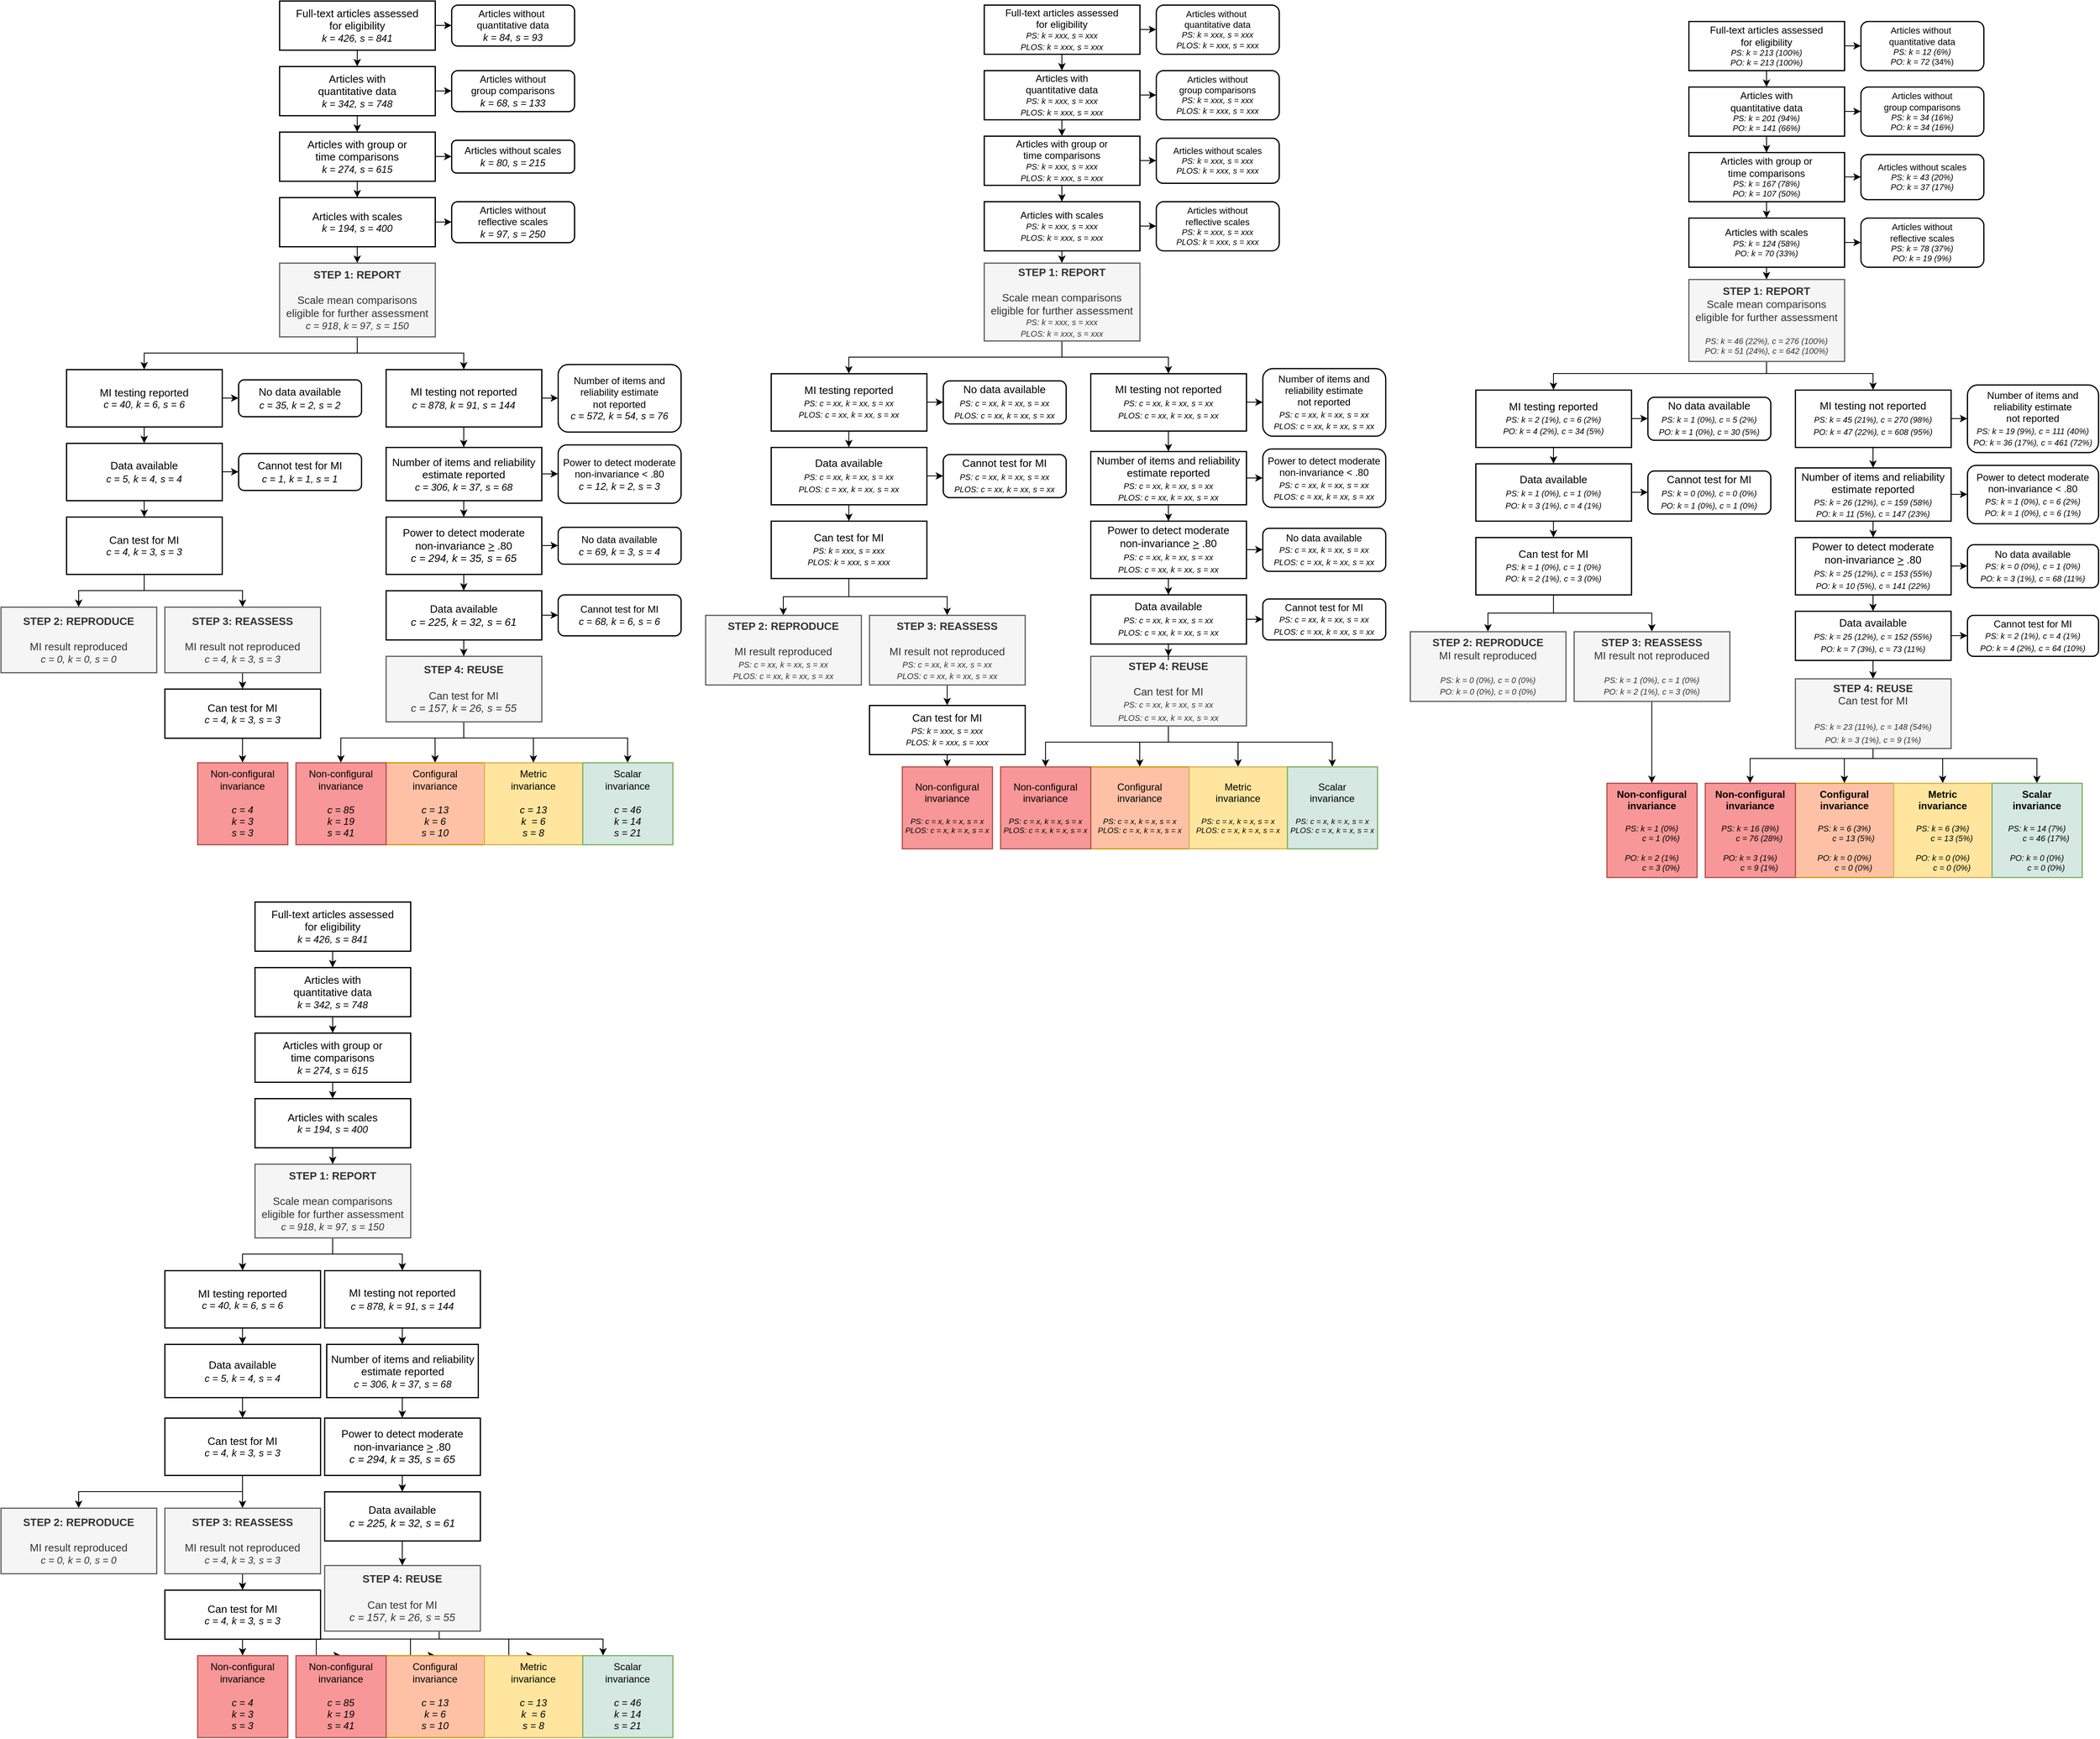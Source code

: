 <mxfile version="20.0.4" type="device"><diagram id="TRW-s7ThMwkhfqkhL337" name="Page-1"><mxGraphModel dx="1573" dy="1014" grid="1" gridSize="10" guides="1" tooltips="1" connect="1" arrows="1" fold="1" page="1" pageScale="1" pageWidth="850" pageHeight="1100" math="0" shadow="0"><root><mxCell id="0"/><mxCell id="1" parent="0"/><mxCell id="u2qnBG-QKKy-RGozIEKg-89" value="" style="edgeStyle=orthogonalEdgeStyle;rounded=0;orthogonalLoop=1;jettySize=auto;html=1;fontSize=13;" parent="1" source="u2qnBG-QKKy-RGozIEKg-48" target="u2qnBG-QKKy-RGozIEKg-88" edge="1"><mxGeometry relative="1" as="geometry"/></mxCell><mxCell id="u2qnBG-QKKy-RGozIEKg-183" value="" style="edgeStyle=orthogonalEdgeStyle;rounded=0;orthogonalLoop=1;jettySize=auto;html=1;fontSize=13;fontColor=none;" parent="1" source="u2qnBG-QKKy-RGozIEKg-48" target="u2qnBG-QKKy-RGozIEKg-111" edge="1"><mxGeometry relative="1" as="geometry"/></mxCell><mxCell id="u2qnBG-QKKy-RGozIEKg-48" value="&lt;div&gt;&lt;font style=&quot;font-size: 13px;&quot;&gt;Full-text articles assessed &lt;br&gt;&lt;/font&gt;&lt;/div&gt;&lt;div&gt;&lt;font style=&quot;font-size: 13px;&quot;&gt;for eligibility&lt;/font&gt;&lt;/div&gt;&lt;div style=&quot;&quot;&gt;&lt;font style=&quot;font-size: 12px;&quot;&gt;&lt;i&gt;k = 426, s = 841&lt;/i&gt;&lt;br&gt;&lt;/font&gt;&lt;/div&gt;" style="rounded=0;whiteSpace=wrap;html=1;strokeWidth=1.5;" parent="1" vertex="1"><mxGeometry x="350" y="10" width="190" height="60" as="geometry"/></mxCell><mxCell id="u2qnBG-QKKy-RGozIEKg-91" value="" style="edgeStyle=orthogonalEdgeStyle;rounded=0;orthogonalLoop=1;jettySize=auto;html=1;fontSize=13;" parent="1" source="u2qnBG-QKKy-RGozIEKg-88" target="u2qnBG-QKKy-RGozIEKg-90" edge="1"><mxGeometry relative="1" as="geometry"/></mxCell><mxCell id="u2qnBG-QKKy-RGozIEKg-184" value="" style="edgeStyle=orthogonalEdgeStyle;rounded=0;orthogonalLoop=1;jettySize=auto;html=1;fontSize=13;fontColor=none;" parent="1" source="u2qnBG-QKKy-RGozIEKg-88" target="u2qnBG-QKKy-RGozIEKg-110" edge="1"><mxGeometry relative="1" as="geometry"/></mxCell><mxCell id="u2qnBG-QKKy-RGozIEKg-88" value="&lt;div&gt;&lt;font style=&quot;font-size: 13px;&quot;&gt;Articles with &lt;br&gt;&lt;/font&gt;&lt;/div&gt;&lt;div&gt;&lt;font style=&quot;font-size: 13px;&quot;&gt;quantitative data&lt;/font&gt;&lt;/div&gt;&lt;div style=&quot;&quot;&gt;&lt;font style=&quot;font-size: 12px;&quot;&gt;&lt;i&gt;&lt;font style=&quot;font-size: 12px;&quot;&gt;k = 342, s = 748&lt;/font&gt;&lt;/i&gt;&lt;br&gt;&lt;/font&gt;&lt;/div&gt;" style="rounded=0;whiteSpace=wrap;html=1;strokeWidth=1.5;" parent="1" vertex="1"><mxGeometry x="350" y="90" width="190" height="60" as="geometry"/></mxCell><mxCell id="u2qnBG-QKKy-RGozIEKg-93" value="" style="edgeStyle=orthogonalEdgeStyle;rounded=0;orthogonalLoop=1;jettySize=auto;html=1;fontSize=13;" parent="1" source="u2qnBG-QKKy-RGozIEKg-90" target="u2qnBG-QKKy-RGozIEKg-92" edge="1"><mxGeometry relative="1" as="geometry"/></mxCell><mxCell id="u2qnBG-QKKy-RGozIEKg-185" value="" style="edgeStyle=orthogonalEdgeStyle;rounded=0;orthogonalLoop=1;jettySize=auto;html=1;fontSize=13;fontColor=none;" parent="1" source="u2qnBG-QKKy-RGozIEKg-90" target="u2qnBG-QKKy-RGozIEKg-109" edge="1"><mxGeometry relative="1" as="geometry"/></mxCell><mxCell id="u2qnBG-QKKy-RGozIEKg-90" value="&lt;div&gt;&lt;font style=&quot;font-size: 13px;&quot;&gt;Articles with group or &lt;br&gt;&lt;/font&gt;&lt;/div&gt;&lt;div&gt;&lt;font style=&quot;font-size: 13px;&quot;&gt;time comparisons&lt;/font&gt;&lt;/div&gt;&lt;div style=&quot;&quot;&gt;&lt;font style=&quot;font-size: 12px;&quot;&gt;&lt;i&gt;k = 274, s = 615&lt;/i&gt;&lt;br&gt;&lt;/font&gt;&lt;/div&gt;" style="rounded=0;whiteSpace=wrap;html=1;strokeWidth=1.5;" parent="1" vertex="1"><mxGeometry x="350" y="170" width="190" height="60" as="geometry"/></mxCell><mxCell id="u2qnBG-QKKy-RGozIEKg-186" value="" style="edgeStyle=orthogonalEdgeStyle;rounded=0;orthogonalLoop=1;jettySize=auto;html=1;fontSize=13;fontColor=none;" parent="1" source="u2qnBG-QKKy-RGozIEKg-92" target="u2qnBG-QKKy-RGozIEKg-112" edge="1"><mxGeometry relative="1" as="geometry"/></mxCell><mxCell id="u2qnBG-QKKy-RGozIEKg-209" value="" style="edgeStyle=orthogonalEdgeStyle;rounded=0;orthogonalLoop=1;jettySize=auto;html=1;fontSize=12;fontColor=none;" parent="1" source="u2qnBG-QKKy-RGozIEKg-92" target="u2qnBG-QKKy-RGozIEKg-105" edge="1"><mxGeometry relative="1" as="geometry"/></mxCell><mxCell id="u2qnBG-QKKy-RGozIEKg-92" value="&lt;font style=&quot;font-size: 13px;&quot;&gt;Articles with scales&lt;br&gt;&lt;/font&gt;&lt;div style=&quot;&quot;&gt;&lt;font style=&quot;font-size: 12px;&quot;&gt;&lt;i&gt;k = 194, s = 400&lt;/i&gt;&lt;br&gt;&lt;/font&gt;&lt;/div&gt;" style="rounded=0;whiteSpace=wrap;html=1;strokeWidth=1.5;" parent="1" vertex="1"><mxGeometry x="350" y="250" width="190" height="60" as="geometry"/></mxCell><mxCell id="u2qnBG-QKKy-RGozIEKg-115" value="" style="edgeStyle=orthogonalEdgeStyle;rounded=0;orthogonalLoop=1;jettySize=auto;html=1;fontSize=13;" parent="1" source="u2qnBG-QKKy-RGozIEKg-94" target="u2qnBG-QKKy-RGozIEKg-114" edge="1"><mxGeometry relative="1" as="geometry"/></mxCell><mxCell id="u2qnBG-QKKy-RGozIEKg-187" value="" style="edgeStyle=orthogonalEdgeStyle;rounded=0;orthogonalLoop=1;jettySize=auto;html=1;fontSize=12;fontColor=none;" parent="1" source="u2qnBG-QKKy-RGozIEKg-94" target="u2qnBG-QKKy-RGozIEKg-160" edge="1"><mxGeometry relative="1" as="geometry"/></mxCell><mxCell id="u2qnBG-QKKy-RGozIEKg-94" value="&lt;font style=&quot;font-size: 13px;&quot;&gt;MI testing reported&lt;br&gt;&lt;/font&gt;&lt;div style=&quot;&quot;&gt;&lt;font style=&quot;font-size: 12px;&quot;&gt;&lt;i&gt;c = 40, k = 6, s = 6&lt;/i&gt;&lt;br&gt;&lt;/font&gt;&lt;/div&gt;" style="rounded=0;whiteSpace=wrap;html=1;strokeWidth=1.5;" parent="1" vertex="1"><mxGeometry x="90" y="460" width="190" height="70" as="geometry"/></mxCell><mxCell id="u2qnBG-QKKy-RGozIEKg-137" value="" style="edgeStyle=orthogonalEdgeStyle;rounded=0;orthogonalLoop=1;jettySize=auto;html=1;fontSize=13;" parent="1" source="u2qnBG-QKKy-RGozIEKg-96" target="u2qnBG-QKKy-RGozIEKg-128" edge="1"><mxGeometry relative="1" as="geometry"/></mxCell><mxCell id="u2qnBG-QKKy-RGozIEKg-189" value="" style="edgeStyle=orthogonalEdgeStyle;rounded=0;orthogonalLoop=1;jettySize=auto;html=1;fontSize=12;fontColor=none;" parent="1" source="u2qnBG-QKKy-RGozIEKg-96" target="u2qnBG-QKKy-RGozIEKg-162" edge="1"><mxGeometry relative="1" as="geometry"/></mxCell><mxCell id="u2qnBG-QKKy-RGozIEKg-96" value="&lt;div&gt;&lt;font style=&quot;font-size: 13px;&quot;&gt;MI testing not reported&lt;/font&gt;&lt;/div&gt;&lt;div style=&quot;font-size: 13px;&quot;&gt;&lt;font style=&quot;font-size: 13px;&quot;&gt;&lt;i&gt;&lt;font style=&quot;font-size: 12px;&quot;&gt;c = 878, k = 91, s = 144&lt;/font&gt;&lt;/i&gt;&lt;br&gt;&lt;/font&gt;&lt;/div&gt;" style="rounded=0;whiteSpace=wrap;html=1;strokeWidth=1.5;" parent="1" vertex="1"><mxGeometry x="480" y="460" width="190" height="70" as="geometry"/></mxCell><mxCell id="u2qnBG-QKKy-RGozIEKg-107" value="" style="edgeStyle=orthogonalEdgeStyle;rounded=0;orthogonalLoop=1;jettySize=auto;html=1;fontSize=13;entryX=0.5;entryY=0;entryDx=0;entryDy=0;" parent="1" source="u2qnBG-QKKy-RGozIEKg-105" target="u2qnBG-QKKy-RGozIEKg-94" edge="1"><mxGeometry relative="1" as="geometry"><Array as="points"><mxPoint x="445" y="440"/><mxPoint x="185" y="440"/></Array></mxGeometry></mxCell><mxCell id="u2qnBG-QKKy-RGozIEKg-108" value="" style="edgeStyle=orthogonalEdgeStyle;rounded=0;orthogonalLoop=1;jettySize=auto;html=1;fontSize=13;" parent="1" source="u2qnBG-QKKy-RGozIEKg-105" target="u2qnBG-QKKy-RGozIEKg-96" edge="1"><mxGeometry relative="1" as="geometry"/></mxCell><mxCell id="u2qnBG-QKKy-RGozIEKg-105" value="&lt;div&gt;&lt;b&gt;&lt;font style=&quot;font-size: 13px;&quot;&gt;STEP 1: REPORT&lt;/font&gt;&lt;/b&gt;&lt;/div&gt;&lt;div&gt;&lt;font style=&quot;font-size: 13px;&quot;&gt;&lt;br&gt;&lt;/font&gt;&lt;/div&gt;&lt;div&gt;&lt;font style=&quot;font-size: 13px;&quot;&gt;Scale mean comparisons eligible for further assessment&lt;/font&gt;&lt;/div&gt;&lt;div style=&quot;&quot;&gt;&lt;font style=&quot;font-size: 12px;&quot;&gt;&lt;i&gt;c = 918&lt;/i&gt;, &lt;/font&gt;&lt;font style=&quot;font-size: 12px;&quot;&gt;&lt;i&gt;k = 97, s = 150&lt;/i&gt;&lt;/font&gt;&lt;/div&gt;" style="rounded=0;whiteSpace=wrap;html=1;strokeWidth=1.5;fillColor=#f5f5f5;fontColor=#333333;strokeColor=#666666;" parent="1" vertex="1"><mxGeometry x="350" y="330" width="190" height="90" as="geometry"/></mxCell><mxCell id="u2qnBG-QKKy-RGozIEKg-109" value="&lt;div style=&quot;font-size: 12px;&quot;&gt;&lt;font style=&quot;font-size: 12px;&quot;&gt;Articles without scales&lt;br&gt;&lt;/font&gt;&lt;/div&gt;&lt;div style=&quot;font-size: 12px;&quot;&gt;&lt;i&gt;&lt;font style=&quot;font-size: 12px;&quot;&gt;k = 80, s = 215&lt;br&gt;&lt;/font&gt;&lt;/i&gt;&lt;/div&gt;" style="rounded=1;whiteSpace=wrap;html=1;fontSize=13;strokeWidth=1.5;" parent="1" vertex="1"><mxGeometry x="560" y="180" width="150" height="40" as="geometry"/></mxCell><mxCell id="u2qnBG-QKKy-RGozIEKg-110" value="&lt;div style=&quot;font-size: 12px;&quot;&gt;&lt;font style=&quot;font-size: 12px;&quot;&gt;Articles without &lt;br&gt;&lt;/font&gt;&lt;/div&gt;&lt;div style=&quot;font-size: 12px;&quot;&gt;&lt;font style=&quot;font-size: 12px;&quot;&gt;group comparisons&lt;br&gt;&lt;/font&gt;&lt;/div&gt;&lt;div style=&quot;font-size: 12px;&quot;&gt;&lt;font style=&quot;font-size: 12px;&quot;&gt;&lt;i&gt;k = 68, s = 133&lt;/i&gt;&lt;br&gt;&lt;/font&gt;&lt;/div&gt;" style="rounded=1;whiteSpace=wrap;html=1;fontSize=13;strokeWidth=1.5;" parent="1" vertex="1"><mxGeometry x="560" y="95" width="150" height="50" as="geometry"/></mxCell><mxCell id="u2qnBG-QKKy-RGozIEKg-111" value="&lt;div style=&quot;font-size: 12px;&quot;&gt;&lt;font style=&quot;font-size: 12px;&quot;&gt;Articles without&amp;nbsp; quantitative data&lt;/font&gt;&lt;/div&gt;&lt;div style=&quot;font-size: 12px;&quot;&gt;&lt;font style=&quot;font-size: 12px;&quot;&gt;&lt;i&gt;k = 84, s = 93&lt;/i&gt;&lt;br&gt;&lt;/font&gt;&lt;/div&gt;" style="rounded=1;whiteSpace=wrap;html=1;fontSize=13;strokeWidth=1.5;" parent="1" vertex="1"><mxGeometry x="560" y="15" width="150" height="50" as="geometry"/></mxCell><mxCell id="u2qnBG-QKKy-RGozIEKg-112" value="&lt;div style=&quot;font-size: 12px;&quot;&gt;&lt;font style=&quot;font-size: 12px;&quot;&gt;Articles without &lt;br&gt;&lt;/font&gt;&lt;/div&gt;&lt;div style=&quot;font-size: 12px;&quot;&gt;&lt;font style=&quot;font-size: 12px;&quot;&gt;reflective scales&lt;br&gt;&lt;/font&gt;&lt;/div&gt;&lt;div style=&quot;font-size: 12px;&quot;&gt;&lt;font style=&quot;font-size: 12px;&quot;&gt;&lt;i&gt;k = 97, s = 250&lt;/i&gt;&lt;br&gt;&lt;/font&gt;&lt;/div&gt;" style="rounded=1;whiteSpace=wrap;html=1;fontSize=13;strokeWidth=1.5;" parent="1" vertex="1"><mxGeometry x="560" y="255" width="150" height="50" as="geometry"/></mxCell><mxCell id="u2qnBG-QKKy-RGozIEKg-126" value="" style="edgeStyle=orthogonalEdgeStyle;rounded=0;orthogonalLoop=1;jettySize=auto;html=1;fontSize=13;" parent="1" source="u2qnBG-QKKy-RGozIEKg-114" target="u2qnBG-QKKy-RGozIEKg-125" edge="1"><mxGeometry relative="1" as="geometry"/></mxCell><mxCell id="u2qnBG-QKKy-RGozIEKg-188" value="" style="edgeStyle=orthogonalEdgeStyle;rounded=0;orthogonalLoop=1;jettySize=auto;html=1;fontSize=12;fontColor=none;" parent="1" source="u2qnBG-QKKy-RGozIEKg-114" target="u2qnBG-QKKy-RGozIEKg-161" edge="1"><mxGeometry relative="1" as="geometry"/></mxCell><mxCell id="u2qnBG-QKKy-RGozIEKg-114" value="&lt;font style=&quot;font-size: 13px;&quot;&gt;Data available&lt;br&gt;&lt;/font&gt;&lt;div style=&quot;font-size: 13px;&quot;&gt;&lt;font style=&quot;font-size: 13px;&quot;&gt;&lt;i&gt;&lt;font style=&quot;font-size: 12px;&quot;&gt;c = 5, k = 4, s = 4&lt;/font&gt;&lt;/i&gt;&lt;br&gt;&lt;/font&gt;&lt;/div&gt;" style="rounded=0;whiteSpace=wrap;html=1;strokeWidth=1.5;" parent="1" vertex="1"><mxGeometry x="90" y="550" width="190" height="70" as="geometry"/></mxCell><mxCell id="u2qnBG-QKKy-RGozIEKg-177" value="" style="edgeStyle=orthogonalEdgeStyle;rounded=0;orthogonalLoop=1;jettySize=auto;html=1;fontSize=13;" parent="1" source="u2qnBG-QKKy-RGozIEKg-125" target="u2qnBG-QKKy-RGozIEKg-156" edge="1"><mxGeometry relative="1" as="geometry"/></mxCell><mxCell id="u2qnBG-QKKy-RGozIEKg-193" value="" style="edgeStyle=orthogonalEdgeStyle;rounded=0;orthogonalLoop=1;jettySize=auto;html=1;fontSize=14;fontColor=none;" parent="1" source="u2qnBG-QKKy-RGozIEKg-125" target="u2qnBG-QKKy-RGozIEKg-157" edge="1"><mxGeometry relative="1" as="geometry"/></mxCell><mxCell id="u2qnBG-QKKy-RGozIEKg-125" value="&lt;font style=&quot;font-size: 13px;&quot;&gt;Can test for MI&lt;br&gt;&lt;/font&gt;&lt;div style=&quot;&quot;&gt;&lt;font style=&quot;font-size: 12px;&quot;&gt;&lt;i&gt;c = 4, k = 3, s = 3&lt;/i&gt;&lt;br&gt;&lt;/font&gt;&lt;/div&gt;" style="rounded=0;whiteSpace=wrap;html=1;strokeWidth=1.5;" parent="1" vertex="1"><mxGeometry x="90" y="640" width="190" height="70" as="geometry"/></mxCell><mxCell id="u2qnBG-QKKy-RGozIEKg-138" value="" style="edgeStyle=orthogonalEdgeStyle;rounded=0;orthogonalLoop=1;jettySize=auto;html=1;fontSize=13;" parent="1" source="u2qnBG-QKKy-RGozIEKg-128" target="u2qnBG-QKKy-RGozIEKg-129" edge="1"><mxGeometry relative="1" as="geometry"/></mxCell><mxCell id="u2qnBG-QKKy-RGozIEKg-190" value="" style="edgeStyle=orthogonalEdgeStyle;rounded=0;orthogonalLoop=1;jettySize=auto;html=1;fontSize=14;fontColor=none;" parent="1" source="u2qnBG-QKKy-RGozIEKg-128" target="u2qnBG-QKKy-RGozIEKg-163" edge="1"><mxGeometry relative="1" as="geometry"/></mxCell><mxCell id="u2qnBG-QKKy-RGozIEKg-128" value="&lt;div&gt;&lt;font style=&quot;font-size: 13px;&quot;&gt;Number of items and reliability estimate reported&lt;/font&gt;&lt;/div&gt;&lt;div style=&quot;&quot;&gt;&lt;font style=&quot;font-size: 12px;&quot;&gt;&lt;i&gt;c = 306, k = 37, s = 68&lt;/i&gt;&lt;br&gt;&lt;/font&gt;&lt;/div&gt;" style="rounded=0;whiteSpace=wrap;html=1;strokeWidth=1.5;" parent="1" vertex="1"><mxGeometry x="480" y="555" width="190" height="65" as="geometry"/></mxCell><mxCell id="u2qnBG-QKKy-RGozIEKg-139" value="" style="edgeStyle=orthogonalEdgeStyle;rounded=0;orthogonalLoop=1;jettySize=auto;html=1;fontSize=13;" parent="1" source="u2qnBG-QKKy-RGozIEKg-129" target="u2qnBG-QKKy-RGozIEKg-132" edge="1"><mxGeometry relative="1" as="geometry"/></mxCell><mxCell id="u2qnBG-QKKy-RGozIEKg-191" value="" style="edgeStyle=orthogonalEdgeStyle;rounded=0;orthogonalLoop=1;jettySize=auto;html=1;fontSize=14;fontColor=none;" parent="1" source="u2qnBG-QKKy-RGozIEKg-129" target="u2qnBG-QKKy-RGozIEKg-164" edge="1"><mxGeometry relative="1" as="geometry"/></mxCell><mxCell id="u2qnBG-QKKy-RGozIEKg-129" value="&lt;div&gt;&lt;font style=&quot;font-size: 13px;&quot;&gt;Power to detect moderate &lt;br&gt;&lt;/font&gt;&lt;/div&gt;&lt;div&gt;&lt;font style=&quot;font-size: 13px;&quot;&gt;non-invariance &lt;u&gt;&amp;gt;&lt;/u&gt; .80&lt;/font&gt;&lt;/div&gt;&lt;div style=&quot;font-size: 13px;&quot;&gt;&lt;font style=&quot;font-size: 13px;&quot;&gt;&lt;i&gt;c = 294, k = 35, s = 65&lt;/i&gt;&lt;br&gt;&lt;/font&gt;&lt;/div&gt;" style="rounded=0;whiteSpace=wrap;html=1;strokeWidth=1.5;" parent="1" vertex="1"><mxGeometry x="480" y="640" width="190" height="70" as="geometry"/></mxCell><mxCell id="u2qnBG-QKKy-RGozIEKg-202" style="edgeStyle=orthogonalEdgeStyle;rounded=0;orthogonalLoop=1;jettySize=auto;html=1;entryX=0.5;entryY=0;entryDx=0;entryDy=0;fontSize=14;fontColor=none;" parent="1" source="u2qnBG-QKKy-RGozIEKg-131" target="u2qnBG-QKKy-RGozIEKg-152" edge="1"><mxGeometry relative="1" as="geometry"><Array as="points"><mxPoint x="575" y="910"/><mxPoint x="425" y="910"/></Array></mxGeometry></mxCell><mxCell id="u2qnBG-QKKy-RGozIEKg-203" style="edgeStyle=orthogonalEdgeStyle;rounded=0;orthogonalLoop=1;jettySize=auto;html=1;entryX=0.5;entryY=0;entryDx=0;entryDy=0;fontSize=14;fontColor=none;" parent="1" source="u2qnBG-QKKy-RGozIEKg-131" target="u2qnBG-QKKy-RGozIEKg-147" edge="1"><mxGeometry relative="1" as="geometry"><Array as="points"><mxPoint x="575" y="910"/><mxPoint x="540" y="910"/></Array></mxGeometry></mxCell><mxCell id="u2qnBG-QKKy-RGozIEKg-204" style="edgeStyle=orthogonalEdgeStyle;rounded=0;orthogonalLoop=1;jettySize=auto;html=1;entryX=0.5;entryY=0;entryDx=0;entryDy=0;fontSize=14;fontColor=none;" parent="1" source="u2qnBG-QKKy-RGozIEKg-131" target="u2qnBG-QKKy-RGozIEKg-151" edge="1"><mxGeometry relative="1" as="geometry"><Array as="points"><mxPoint x="575" y="910"/><mxPoint x="660" y="910"/></Array></mxGeometry></mxCell><mxCell id="u2qnBG-QKKy-RGozIEKg-208" style="edgeStyle=orthogonalEdgeStyle;rounded=0;orthogonalLoop=1;jettySize=auto;html=1;fontSize=14;fontColor=none;" parent="1" source="u2qnBG-QKKy-RGozIEKg-131" target="u2qnBG-QKKy-RGozIEKg-153" edge="1"><mxGeometry relative="1" as="geometry"><Array as="points"><mxPoint x="575" y="910"/><mxPoint x="775" y="910"/></Array></mxGeometry></mxCell><mxCell id="u2qnBG-QKKy-RGozIEKg-131" value="&lt;div style=&quot;font-size: 13px;&quot;&gt;&lt;font style=&quot;font-size: 13px;&quot;&gt;&lt;b&gt;STEP 4: REUSE&lt;/b&gt;&lt;br&gt;&lt;/font&gt;&lt;/div&gt;&lt;div style=&quot;font-size: 13px;&quot;&gt;&lt;font style=&quot;font-size: 13px;&quot;&gt;&lt;br&gt;&lt;/font&gt;&lt;/div&gt;&lt;div style=&quot;font-size: 13px;&quot;&gt;&lt;font style=&quot;font-size: 13px;&quot;&gt;Can test for MI&lt;/font&gt;&lt;/div&gt;&lt;div style=&quot;font-size: 13px;&quot;&gt;&lt;i&gt;&lt;font style=&quot;font-size: 13px;&quot;&gt;c = 157, k = 26, s = 55&lt;/font&gt;&lt;/i&gt;&lt;/div&gt;" style="rounded=0;whiteSpace=wrap;html=1;strokeWidth=1.5;fillColor=#f5f5f5;fontColor=#333333;strokeColor=#666666;" parent="1" vertex="1"><mxGeometry x="480" y="810" width="190" height="80" as="geometry"/></mxCell><mxCell id="u2qnBG-QKKy-RGozIEKg-155" value="" style="edgeStyle=orthogonalEdgeStyle;rounded=0;orthogonalLoop=1;jettySize=auto;html=1;fontSize=13;" parent="1" source="u2qnBG-QKKy-RGozIEKg-132" target="u2qnBG-QKKy-RGozIEKg-131" edge="1"><mxGeometry relative="1" as="geometry"/></mxCell><mxCell id="u2qnBG-QKKy-RGozIEKg-194" value="" style="edgeStyle=orthogonalEdgeStyle;rounded=0;orthogonalLoop=1;jettySize=auto;html=1;fontSize=14;fontColor=none;" parent="1" source="u2qnBG-QKKy-RGozIEKg-132" target="u2qnBG-QKKy-RGozIEKg-181" edge="1"><mxGeometry relative="1" as="geometry"/></mxCell><mxCell id="u2qnBG-QKKy-RGozIEKg-132" value="&lt;font style=&quot;font-size: 13px;&quot;&gt;Data available&lt;br&gt;&lt;/font&gt;&lt;div style=&quot;font-size: 13px;&quot;&gt;&lt;font style=&quot;font-size: 13px;&quot;&gt;&lt;i&gt;c = 225, k = 32, s = 61&lt;/i&gt;&lt;br&gt;&lt;/font&gt;&lt;/div&gt;" style="rounded=0;whiteSpace=wrap;html=1;strokeWidth=1.5;" parent="1" vertex="1"><mxGeometry x="480" y="730" width="190" height="60" as="geometry"/></mxCell><mxCell id="u2qnBG-QKKy-RGozIEKg-147" value="&lt;div&gt;Configural &lt;br&gt;&lt;/div&gt;&lt;div&gt;invariance&lt;/div&gt;&lt;div&gt;&lt;font style=&quot;font-size: 12px;&quot;&gt;&lt;i&gt;&lt;br&gt;&lt;/i&gt;&lt;/font&gt;&lt;/div&gt;&lt;div&gt;&lt;font style=&quot;font-size: 12px;&quot;&gt;&lt;i&gt;c = 13&lt;/i&gt;&lt;/font&gt;&lt;/div&gt;&lt;div&gt;&lt;font style=&quot;font-size: 12px;&quot;&gt;&lt;i&gt;k = 6&lt;/i&gt;&lt;/font&gt;&lt;/div&gt;&lt;div&gt;&lt;font style=&quot;font-size: 12px;&quot;&gt;&lt;i&gt;s = 10&lt;/i&gt;&lt;/font&gt;&lt;/div&gt;" style="rounded=0;whiteSpace=wrap;html=1;strokeWidth=1.5;fillColor=#FFC1A6;strokeColor=#d79b00;" parent="1" vertex="1"><mxGeometry x="480" y="940" width="120" height="100" as="geometry"/></mxCell><mxCell id="u2qnBG-QKKy-RGozIEKg-151" value="&lt;div&gt;Metric &lt;br&gt;&lt;/div&gt;&lt;div&gt;invariance&lt;/div&gt;&lt;div&gt;&lt;font style=&quot;font-size: 12px;&quot;&gt;&lt;i&gt;&lt;br&gt;&lt;/i&gt;&lt;/font&gt;&lt;/div&gt;&lt;div&gt;&lt;font style=&quot;font-size: 12px;&quot;&gt;&lt;i&gt;c = 13&lt;/i&gt;&lt;/font&gt;&lt;/div&gt;&lt;div&gt;&lt;font style=&quot;font-size: 12px;&quot;&gt;&lt;i&gt;k&amp;nbsp; = 6&lt;/i&gt;&lt;/font&gt;&lt;/div&gt;&lt;div&gt;&lt;font style=&quot;font-size: 12px;&quot;&gt;&lt;i&gt;s = 8&lt;/i&gt;&lt;/font&gt;&lt;/div&gt;" style="rounded=0;whiteSpace=wrap;html=1;strokeWidth=1.5;fillColor=#FFE59E;strokeColor=#d6b656;" parent="1" vertex="1"><mxGeometry x="600" y="940" width="120" height="100" as="geometry"/></mxCell><mxCell id="u2qnBG-QKKy-RGozIEKg-152" value="Non-configural invariance&lt;br&gt;&lt;div&gt;&lt;font style=&quot;font-size: 12px;&quot;&gt;&lt;i&gt;&lt;br&gt;&lt;/i&gt;&lt;/font&gt;&lt;/div&gt;&lt;div&gt;&lt;font style=&quot;font-size: 12px;&quot;&gt;&lt;i&gt;c = 85 &lt;br&gt;&lt;/i&gt;&lt;/font&gt;&lt;/div&gt;&lt;div&gt;&lt;font style=&quot;font-size: 12px;&quot;&gt;&lt;i&gt;k = 19&lt;/i&gt;&lt;/font&gt;&lt;/div&gt;&lt;div&gt;&lt;font style=&quot;font-size: 12px;&quot;&gt;&lt;i&gt;s = 41&lt;/i&gt;&lt;/font&gt;&lt;/div&gt;" style="rounded=0;whiteSpace=wrap;html=1;strokeWidth=1.5;fillColor=#F89797;strokeColor=#b85450;" parent="1" vertex="1"><mxGeometry x="370" y="940" width="110" height="100" as="geometry"/></mxCell><mxCell id="u2qnBG-QKKy-RGozIEKg-153" value="&lt;div&gt;Scalar &lt;br&gt;&lt;/div&gt;&lt;div&gt;invariance&lt;/div&gt;&lt;div&gt;&lt;font style=&quot;font-size: 12px;&quot;&gt;&lt;i&gt;&lt;br&gt;&lt;/i&gt;&lt;/font&gt;&lt;/div&gt;&lt;div&gt;&lt;font style=&quot;font-size: 12px;&quot;&gt;&lt;i&gt;c = 46&lt;/i&gt;&lt;/font&gt;&lt;/div&gt;&lt;div&gt;&lt;font style=&quot;font-size: 12px;&quot;&gt;&lt;i&gt;k = 14&lt;/i&gt;&lt;/font&gt;&lt;/div&gt;&lt;div&gt;&lt;font style=&quot;font-size: 12px;&quot;&gt;&lt;i&gt;s = 21&lt;/i&gt;&lt;/font&gt;&lt;/div&gt;" style="rounded=0;whiteSpace=wrap;html=1;strokeWidth=1.5;fillColor=#D5E8E1;strokeColor=#82b366;" parent="1" vertex="1"><mxGeometry x="720" y="940" width="110" height="100" as="geometry"/></mxCell><mxCell id="u2qnBG-QKKy-RGozIEKg-156" value="&lt;div&gt;&lt;font style=&quot;font-size: 13px;&quot;&gt;&lt;b&gt;STEP 2: REPRODUCE&lt;/b&gt;&lt;br&gt;&lt;/font&gt;&lt;/div&gt;&lt;div&gt;&lt;font style=&quot;font-size: 13px;&quot;&gt;&lt;br&gt;&lt;/font&gt;&lt;/div&gt;&lt;div&gt;&lt;font style=&quot;font-size: 13px;&quot;&gt;MI result reproduced&lt;/font&gt;&lt;/div&gt;&lt;div style=&quot;&quot;&gt;&lt;font style=&quot;font-size: 12px;&quot;&gt;&lt;i&gt;c = 0, k = 0, s = 0&lt;/i&gt;&lt;br&gt;&lt;/font&gt;&lt;/div&gt;" style="rounded=0;whiteSpace=wrap;html=1;strokeWidth=1.5;fillColor=#f5f5f5;fontColor=#333333;strokeColor=#666666;" parent="1" vertex="1"><mxGeometry x="10" y="750" width="190" height="80" as="geometry"/></mxCell><mxCell id="u2qnBG-QKKy-RGozIEKg-173" value="" style="edgeStyle=orthogonalEdgeStyle;rounded=0;orthogonalLoop=1;jettySize=auto;html=1;fontSize=13;" parent="1" source="u2qnBG-QKKy-RGozIEKg-157" target="u2qnBG-QKKy-RGozIEKg-158" edge="1"><mxGeometry relative="1" as="geometry"/></mxCell><mxCell id="u2qnBG-QKKy-RGozIEKg-157" value="&lt;div&gt;&lt;font style=&quot;font-size: 13px;&quot;&gt;&lt;b&gt;STEP 3: REASSESS&lt;/b&gt;&lt;br&gt;&lt;/font&gt;&lt;/div&gt;&lt;div&gt;&lt;font style=&quot;font-size: 13px;&quot;&gt;&lt;br&gt;&lt;/font&gt;&lt;/div&gt;&lt;div&gt;&lt;font style=&quot;font-size: 13px;&quot;&gt;MI result not reproduced&lt;/font&gt;&lt;/div&gt;&lt;div style=&quot;&quot;&gt;&lt;font style=&quot;font-size: 12px;&quot;&gt;&lt;i&gt;c = 4, k = 3, s = 3&lt;/i&gt;&lt;br&gt;&lt;/font&gt;&lt;/div&gt;" style="rounded=0;whiteSpace=wrap;html=1;strokeWidth=1.5;fillColor=#f5f5f5;fontColor=#333333;strokeColor=#666666;" parent="1" vertex="1"><mxGeometry x="210" y="750" width="190" height="80" as="geometry"/></mxCell><mxCell id="u2qnBG-QKKy-RGozIEKg-174" value="" style="edgeStyle=orthogonalEdgeStyle;rounded=0;orthogonalLoop=1;jettySize=auto;html=1;fontSize=13;" parent="1" source="u2qnBG-QKKy-RGozIEKg-158" target="u2qnBG-QKKy-RGozIEKg-159" edge="1"><mxGeometry relative="1" as="geometry"/></mxCell><mxCell id="u2qnBG-QKKy-RGozIEKg-158" value="&lt;font style=&quot;font-size: 13px;&quot;&gt;Can test for MI&lt;br&gt;&lt;/font&gt;&lt;div style=&quot;&quot;&gt;&lt;font style=&quot;font-size: 12px;&quot;&gt;&lt;i&gt;c = 4, k = 3, s = 3&lt;/i&gt;&lt;br&gt;&lt;/font&gt;&lt;/div&gt;" style="rounded=0;whiteSpace=wrap;html=1;strokeWidth=1.5;" parent="1" vertex="1"><mxGeometry x="210" y="850" width="190" height="60" as="geometry"/></mxCell><mxCell id="u2qnBG-QKKy-RGozIEKg-159" value="Non-configural invariance&lt;br&gt;&lt;div&gt;&lt;font style=&quot;font-size: 12px;&quot;&gt;&lt;i&gt;&lt;br&gt;&lt;/i&gt;&lt;/font&gt;&lt;/div&gt;&lt;div&gt;&lt;font style=&quot;font-size: 12px;&quot;&gt;&lt;i&gt;c = 4 &lt;br&gt;&lt;/i&gt;&lt;/font&gt;&lt;/div&gt;&lt;div&gt;&lt;font style=&quot;font-size: 12px;&quot;&gt;&lt;i&gt;k = 3&lt;/i&gt;&lt;/font&gt;&lt;/div&gt;&lt;div&gt;&lt;font style=&quot;font-size: 12px;&quot;&gt;&lt;i&gt;s = 3&lt;/i&gt;&lt;/font&gt;&lt;/div&gt;" style="rounded=0;whiteSpace=wrap;html=1;strokeWidth=1.5;fillColor=#F89797;strokeColor=#b85450;" parent="1" vertex="1"><mxGeometry x="250" y="940" width="110" height="100" as="geometry"/></mxCell><mxCell id="u2qnBG-QKKy-RGozIEKg-160" value="&lt;div style=&quot;&quot;&gt;&lt;font style=&quot;font-size: 13px;&quot;&gt;No data available&lt;/font&gt;&lt;/div&gt;&lt;div style=&quot;&quot;&gt;&lt;font style=&quot;font-size: 13px;&quot;&gt;&lt;i&gt;&lt;font style=&quot;font-size: 12px;&quot;&gt;c = 35, k = 2, s = 2&lt;/font&gt;&lt;/i&gt;&lt;br&gt;&lt;/font&gt;&lt;/div&gt;" style="rounded=1;whiteSpace=wrap;html=1;fontSize=13;strokeWidth=1.5;" parent="1" vertex="1"><mxGeometry x="300" y="472.5" width="150" height="45" as="geometry"/></mxCell><mxCell id="u2qnBG-QKKy-RGozIEKg-161" value="&lt;div&gt;Cannot test for MI&lt;br&gt;&lt;/div&gt;&lt;div&gt;&lt;i&gt;&lt;font style=&quot;font-size: 12px;&quot;&gt;c = 1, k = 1, s = 1&lt;/font&gt;&lt;/i&gt;&lt;br&gt;&lt;/div&gt;" style="rounded=1;whiteSpace=wrap;html=1;fontSize=13;strokeWidth=1.5;" parent="1" vertex="1"><mxGeometry x="300" y="562.5" width="150" height="45" as="geometry"/></mxCell><mxCell id="u2qnBG-QKKy-RGozIEKg-162" value="&lt;div style=&quot;font-size: 12px;&quot;&gt;&lt;font style=&quot;font-size: 12px;&quot;&gt;Number of items and reliability estimate &lt;br&gt;&lt;/font&gt;&lt;/div&gt;&lt;div style=&quot;font-size: 12px;&quot;&gt;&lt;font style=&quot;font-size: 12px;&quot;&gt;not reported&lt;/font&gt;&lt;/div&gt;&lt;div style=&quot;font-size: 12px;&quot;&gt;&lt;div style=&quot;&quot;&gt;&lt;font style=&quot;font-size: 12px;&quot;&gt;&lt;i&gt;c = 572, k = 54, s = 76&lt;/i&gt;&lt;br&gt;&lt;/font&gt;&lt;/div&gt;&lt;font style=&quot;font-size: 12px;&quot;&gt;&lt;/font&gt;&lt;/div&gt;" style="rounded=1;whiteSpace=wrap;html=1;fontSize=13;strokeWidth=1.5;" parent="1" vertex="1"><mxGeometry x="690" y="453.75" width="150" height="82.5" as="geometry"/></mxCell><mxCell id="u2qnBG-QKKy-RGozIEKg-163" value="&lt;div style=&quot;font-size: 12px;&quot;&gt;&lt;font style=&quot;font-size: 12px;&quot;&gt;Power to detect moderate non-invariance &amp;lt; .80&lt;/font&gt;&lt;/div&gt;&lt;div style=&quot;font-size: 12px;&quot;&gt;&lt;font style=&quot;font-size: 12px;&quot;&gt;&lt;i&gt;c = 12, k = 2, s = 3&lt;/i&gt;&lt;br&gt;&lt;/font&gt;&lt;/div&gt;" style="rounded=1;whiteSpace=wrap;html=1;fontSize=13;strokeWidth=1.5;" parent="1" vertex="1"><mxGeometry x="690" y="551.88" width="150" height="71.25" as="geometry"/></mxCell><mxCell id="u2qnBG-QKKy-RGozIEKg-164" value="&lt;div style=&quot;font-size: 12px;&quot;&gt;&lt;font style=&quot;font-size: 12px;&quot;&gt;No data available&lt;/font&gt;&lt;/div&gt;&lt;div style=&quot;font-size: 12px;&quot;&gt;&lt;font style=&quot;font-size: 12px;&quot;&gt;&lt;i&gt;c = 69, k = 3, s = 4&lt;/i&gt;&lt;br&gt;&lt;/font&gt;&lt;/div&gt;" style="rounded=1;whiteSpace=wrap;html=1;fontSize=13;strokeWidth=1.5;" parent="1" vertex="1"><mxGeometry x="690" y="652.5" width="150" height="45" as="geometry"/></mxCell><mxCell id="u2qnBG-QKKy-RGozIEKg-181" value="&lt;div style=&quot;font-size: 12px;&quot;&gt;&lt;font style=&quot;font-size: 12px;&quot;&gt;Cannot test for MI&lt;br&gt;&lt;/font&gt;&lt;/div&gt;&lt;div style=&quot;font-size: 12px;&quot;&gt;&lt;font style=&quot;font-size: 12px;&quot;&gt;&lt;i&gt;c = 68, k = 6, s = 6&lt;/i&gt;&lt;br&gt;&lt;/font&gt;&lt;/div&gt;" style="rounded=1;whiteSpace=wrap;html=1;fontSize=13;strokeWidth=1.5;" parent="1" vertex="1"><mxGeometry x="690" y="735" width="150" height="50" as="geometry"/></mxCell><mxCell id="u2qnBG-QKKy-RGozIEKg-210" value="" style="edgeStyle=orthogonalEdgeStyle;rounded=0;orthogonalLoop=1;jettySize=auto;html=1;fontSize=13;" parent="1" source="u2qnBG-QKKy-RGozIEKg-212" target="u2qnBG-QKKy-RGozIEKg-215" edge="1"><mxGeometry relative="1" as="geometry"/></mxCell><mxCell id="u2qnBG-QKKy-RGozIEKg-212" value="&lt;div&gt;&lt;font style=&quot;font-size: 13px;&quot;&gt;Full-text articles assessed &lt;br&gt;&lt;/font&gt;&lt;/div&gt;&lt;div&gt;&lt;font style=&quot;font-size: 13px;&quot;&gt;for eligibility&lt;/font&gt;&lt;/div&gt;&lt;div style=&quot;&quot;&gt;&lt;font style=&quot;font-size: 12px;&quot;&gt;&lt;i&gt;k = 426, s = 841&lt;/i&gt;&lt;br&gt;&lt;/font&gt;&lt;/div&gt;" style="rounded=0;whiteSpace=wrap;html=1;strokeWidth=1.5;" parent="1" vertex="1"><mxGeometry x="320" y="1110" width="190" height="60" as="geometry"/></mxCell><mxCell id="u2qnBG-QKKy-RGozIEKg-213" value="" style="edgeStyle=orthogonalEdgeStyle;rounded=0;orthogonalLoop=1;jettySize=auto;html=1;fontSize=13;" parent="1" source="u2qnBG-QKKy-RGozIEKg-215" target="u2qnBG-QKKy-RGozIEKg-218" edge="1"><mxGeometry relative="1" as="geometry"/></mxCell><mxCell id="u2qnBG-QKKy-RGozIEKg-215" value="&lt;div&gt;&lt;font style=&quot;font-size: 13px;&quot;&gt;Articles with &lt;br&gt;&lt;/font&gt;&lt;/div&gt;&lt;div&gt;&lt;font style=&quot;font-size: 13px;&quot;&gt;quantitative data&lt;/font&gt;&lt;/div&gt;&lt;div style=&quot;&quot;&gt;&lt;font style=&quot;font-size: 12px;&quot;&gt;&lt;i&gt;&lt;font style=&quot;font-size: 12px;&quot;&gt;k = 342, s = 748&lt;/font&gt;&lt;/i&gt;&lt;br&gt;&lt;/font&gt;&lt;/div&gt;" style="rounded=0;whiteSpace=wrap;html=1;strokeWidth=1.5;" parent="1" vertex="1"><mxGeometry x="320" y="1190" width="190" height="60" as="geometry"/></mxCell><mxCell id="u2qnBG-QKKy-RGozIEKg-216" value="" style="edgeStyle=orthogonalEdgeStyle;rounded=0;orthogonalLoop=1;jettySize=auto;html=1;fontSize=13;" parent="1" source="u2qnBG-QKKy-RGozIEKg-218" target="u2qnBG-QKKy-RGozIEKg-221" edge="1"><mxGeometry relative="1" as="geometry"/></mxCell><mxCell id="u2qnBG-QKKy-RGozIEKg-218" value="&lt;div&gt;&lt;font style=&quot;font-size: 13px;&quot;&gt;Articles with group or &lt;br&gt;&lt;/font&gt;&lt;/div&gt;&lt;div&gt;&lt;font style=&quot;font-size: 13px;&quot;&gt;time comparisons&lt;/font&gt;&lt;/div&gt;&lt;div style=&quot;&quot;&gt;&lt;font style=&quot;font-size: 12px;&quot;&gt;&lt;i&gt;k = 274, s = 615&lt;/i&gt;&lt;br&gt;&lt;/font&gt;&lt;/div&gt;" style="rounded=0;whiteSpace=wrap;html=1;strokeWidth=1.5;" parent="1" vertex="1"><mxGeometry x="320" y="1270" width="190" height="60" as="geometry"/></mxCell><mxCell id="u2qnBG-QKKy-RGozIEKg-220" value="" style="edgeStyle=orthogonalEdgeStyle;rounded=0;orthogonalLoop=1;jettySize=auto;html=1;fontSize=12;fontColor=none;" parent="1" source="u2qnBG-QKKy-RGozIEKg-221" target="u2qnBG-QKKy-RGozIEKg-230" edge="1"><mxGeometry relative="1" as="geometry"/></mxCell><mxCell id="u2qnBG-QKKy-RGozIEKg-221" value="&lt;font style=&quot;font-size: 13px;&quot;&gt;Articles with scales&lt;br&gt;&lt;/font&gt;&lt;div style=&quot;&quot;&gt;&lt;font style=&quot;font-size: 12px;&quot;&gt;&lt;i&gt;k = 194, s = 400&lt;/i&gt;&lt;br&gt;&lt;/font&gt;&lt;/div&gt;" style="rounded=0;whiteSpace=wrap;html=1;strokeWidth=1.5;" parent="1" vertex="1"><mxGeometry x="320" y="1350" width="190" height="60" as="geometry"/></mxCell><mxCell id="u2qnBG-QKKy-RGozIEKg-222" value="" style="edgeStyle=orthogonalEdgeStyle;rounded=0;orthogonalLoop=1;jettySize=auto;html=1;fontSize=13;" parent="1" source="u2qnBG-QKKy-RGozIEKg-224" target="u2qnBG-QKKy-RGozIEKg-237" edge="1"><mxGeometry relative="1" as="geometry"/></mxCell><mxCell id="u2qnBG-QKKy-RGozIEKg-224" value="&lt;font style=&quot;font-size: 13px;&quot;&gt;MI testing reported&lt;br&gt;&lt;/font&gt;&lt;div style=&quot;&quot;&gt;&lt;font style=&quot;font-size: 12px;&quot;&gt;&lt;i&gt;c = 40, k = 6, s = 6&lt;/i&gt;&lt;br&gt;&lt;/font&gt;&lt;/div&gt;" style="rounded=0;whiteSpace=wrap;html=1;strokeWidth=1.5;" parent="1" vertex="1"><mxGeometry x="210" y="1560" width="190" height="70" as="geometry"/></mxCell><mxCell id="u2qnBG-QKKy-RGozIEKg-225" value="" style="edgeStyle=orthogonalEdgeStyle;rounded=0;orthogonalLoop=1;jettySize=auto;html=1;fontSize=13;" parent="1" source="u2qnBG-QKKy-RGozIEKg-227" target="u2qnBG-QKKy-RGozIEKg-243" edge="1"><mxGeometry relative="1" as="geometry"/></mxCell><mxCell id="u2qnBG-QKKy-RGozIEKg-227" value="&lt;div&gt;&lt;font style=&quot;font-size: 13px;&quot;&gt;MI testing not reported&lt;/font&gt;&lt;/div&gt;&lt;div style=&quot;font-size: 13px;&quot;&gt;&lt;font style=&quot;font-size: 13px;&quot;&gt;&lt;i&gt;&lt;font style=&quot;font-size: 12px;&quot;&gt;c = 878, k = 91, s = 144&lt;/font&gt;&lt;/i&gt;&lt;br&gt;&lt;/font&gt;&lt;/div&gt;" style="rounded=0;whiteSpace=wrap;html=1;strokeWidth=1.5;" parent="1" vertex="1"><mxGeometry x="405" y="1560" width="190" height="70" as="geometry"/></mxCell><mxCell id="u2qnBG-QKKy-RGozIEKg-229" value="" style="edgeStyle=orthogonalEdgeStyle;rounded=0;orthogonalLoop=1;jettySize=auto;html=1;fontSize=13;" parent="1" source="u2qnBG-QKKy-RGozIEKg-230" target="u2qnBG-QKKy-RGozIEKg-227" edge="1"><mxGeometry relative="1" as="geometry"/></mxCell><mxCell id="u2qnBG-QKKy-RGozIEKg-271" style="edgeStyle=orthogonalEdgeStyle;rounded=0;orthogonalLoop=1;jettySize=auto;html=1;entryX=0.5;entryY=0;entryDx=0;entryDy=0;fontSize=12;fontColor=none;" parent="1" source="u2qnBG-QKKy-RGozIEKg-230" target="u2qnBG-QKKy-RGozIEKg-224" edge="1"><mxGeometry relative="1" as="geometry"/></mxCell><mxCell id="u2qnBG-QKKy-RGozIEKg-230" value="&lt;div&gt;&lt;b&gt;&lt;font style=&quot;font-size: 13px;&quot;&gt;STEP 1: REPORT&lt;/font&gt;&lt;/b&gt;&lt;/div&gt;&lt;div&gt;&lt;font style=&quot;font-size: 13px;&quot;&gt;&lt;br&gt;&lt;/font&gt;&lt;/div&gt;&lt;div&gt;&lt;font style=&quot;font-size: 13px;&quot;&gt;Scale mean comparisons eligible for further assessment&lt;/font&gt;&lt;/div&gt;&lt;div style=&quot;&quot;&gt;&lt;font style=&quot;font-size: 12px;&quot;&gt;&lt;i&gt;c = 918&lt;/i&gt;, &lt;/font&gt;&lt;font style=&quot;font-size: 12px;&quot;&gt;&lt;i&gt;k = 97, s = 150&lt;/i&gt;&lt;/font&gt;&lt;/div&gt;" style="rounded=0;whiteSpace=wrap;html=1;strokeWidth=1.5;fillColor=#f5f5f5;fontColor=#333333;strokeColor=#666666;" parent="1" vertex="1"><mxGeometry x="320" y="1430" width="190" height="90" as="geometry"/></mxCell><mxCell id="u2qnBG-QKKy-RGozIEKg-235" value="" style="edgeStyle=orthogonalEdgeStyle;rounded=0;orthogonalLoop=1;jettySize=auto;html=1;fontSize=13;" parent="1" source="u2qnBG-QKKy-RGozIEKg-237" target="u2qnBG-QKKy-RGozIEKg-240" edge="1"><mxGeometry relative="1" as="geometry"/></mxCell><mxCell id="u2qnBG-QKKy-RGozIEKg-237" value="&lt;font style=&quot;font-size: 13px;&quot;&gt;Data available&lt;br&gt;&lt;/font&gt;&lt;div style=&quot;font-size: 13px;&quot;&gt;&lt;font style=&quot;font-size: 13px;&quot;&gt;&lt;i&gt;&lt;font style=&quot;font-size: 12px;&quot;&gt;c = 5, k = 4, s = 4&lt;/font&gt;&lt;/i&gt;&lt;br&gt;&lt;/font&gt;&lt;/div&gt;" style="rounded=0;whiteSpace=wrap;html=1;strokeWidth=1.5;" parent="1" vertex="1"><mxGeometry x="210" y="1650" width="190" height="65" as="geometry"/></mxCell><mxCell id="u2qnBG-QKKy-RGozIEKg-238" value="" style="edgeStyle=orthogonalEdgeStyle;rounded=0;orthogonalLoop=1;jettySize=auto;html=1;fontSize=13;" parent="1" source="u2qnBG-QKKy-RGozIEKg-240" target="u2qnBG-QKKy-RGozIEKg-259" edge="1"><mxGeometry relative="1" as="geometry"><Array as="points"><mxPoint x="305" y="1830"/><mxPoint x="105" y="1830"/></Array></mxGeometry></mxCell><mxCell id="u2qnBG-QKKy-RGozIEKg-239" value="" style="edgeStyle=orthogonalEdgeStyle;rounded=0;orthogonalLoop=1;jettySize=auto;html=1;fontSize=14;fontColor=none;" parent="1" source="u2qnBG-QKKy-RGozIEKg-240" target="u2qnBG-QKKy-RGozIEKg-261" edge="1"><mxGeometry relative="1" as="geometry"/></mxCell><mxCell id="u2qnBG-QKKy-RGozIEKg-240" value="&lt;font style=&quot;font-size: 13px;&quot;&gt;Can test for MI&lt;br&gt;&lt;/font&gt;&lt;div style=&quot;&quot;&gt;&lt;font style=&quot;font-size: 12px;&quot;&gt;&lt;i&gt;c = 4, k = 3, s = 3&lt;/i&gt;&lt;br&gt;&lt;/font&gt;&lt;/div&gt;" style="rounded=0;whiteSpace=wrap;html=1;strokeWidth=1.5;" parent="1" vertex="1"><mxGeometry x="210" y="1740" width="190" height="70" as="geometry"/></mxCell><mxCell id="u2qnBG-QKKy-RGozIEKg-241" value="" style="edgeStyle=orthogonalEdgeStyle;rounded=0;orthogonalLoop=1;jettySize=auto;html=1;fontSize=13;" parent="1" source="u2qnBG-QKKy-RGozIEKg-243" target="u2qnBG-QKKy-RGozIEKg-246" edge="1"><mxGeometry relative="1" as="geometry"/></mxCell><mxCell id="u2qnBG-QKKy-RGozIEKg-243" value="&lt;div&gt;&lt;font style=&quot;font-size: 13px;&quot;&gt;Number of items and reliability estimate reported&lt;/font&gt;&lt;/div&gt;&lt;div style=&quot;&quot;&gt;&lt;font style=&quot;font-size: 12px;&quot;&gt;&lt;i&gt;c = 306, k = 37, s = 68&lt;/i&gt;&lt;br&gt;&lt;/font&gt;&lt;/div&gt;" style="rounded=0;whiteSpace=wrap;html=1;strokeWidth=1.5;" parent="1" vertex="1"><mxGeometry x="407.5" y="1650" width="185" height="65" as="geometry"/></mxCell><mxCell id="u2qnBG-QKKy-RGozIEKg-244" value="" style="edgeStyle=orthogonalEdgeStyle;rounded=0;orthogonalLoop=1;jettySize=auto;html=1;fontSize=13;" parent="1" source="u2qnBG-QKKy-RGozIEKg-246" target="u2qnBG-QKKy-RGozIEKg-254" edge="1"><mxGeometry relative="1" as="geometry"/></mxCell><mxCell id="u2qnBG-QKKy-RGozIEKg-246" value="&lt;div&gt;&lt;font style=&quot;font-size: 13px;&quot;&gt;Power to detect moderate &lt;br&gt;&lt;/font&gt;&lt;/div&gt;&lt;div&gt;&lt;font style=&quot;font-size: 13px;&quot;&gt;non-invariance &lt;u&gt;&amp;gt;&lt;/u&gt; .80&lt;/font&gt;&lt;/div&gt;&lt;div style=&quot;font-size: 13px;&quot;&gt;&lt;font style=&quot;font-size: 13px;&quot;&gt;&lt;i&gt;c = 294, k = 35, s = 65&lt;/i&gt;&lt;br&gt;&lt;/font&gt;&lt;/div&gt;" style="rounded=0;whiteSpace=wrap;html=1;strokeWidth=1.5;" parent="1" vertex="1"><mxGeometry x="405" y="1740" width="190" height="70" as="geometry"/></mxCell><mxCell id="u2qnBG-QKKy-RGozIEKg-247" style="edgeStyle=orthogonalEdgeStyle;rounded=0;orthogonalLoop=1;jettySize=auto;html=1;entryX=0.5;entryY=0;entryDx=0;entryDy=0;fontSize=14;fontColor=none;" parent="1" source="u2qnBG-QKKy-RGozIEKg-251" target="u2qnBG-QKKy-RGozIEKg-257" edge="1"><mxGeometry relative="1" as="geometry"><Array as="points"><mxPoint x="545" y="2010"/><mxPoint x="395" y="2010"/></Array></mxGeometry></mxCell><mxCell id="u2qnBG-QKKy-RGozIEKg-248" style="edgeStyle=orthogonalEdgeStyle;rounded=0;orthogonalLoop=1;jettySize=auto;html=1;entryX=0.5;entryY=0;entryDx=0;entryDy=0;fontSize=14;fontColor=none;" parent="1" source="u2qnBG-QKKy-RGozIEKg-251" target="u2qnBG-QKKy-RGozIEKg-255" edge="1"><mxGeometry relative="1" as="geometry"><Array as="points"><mxPoint x="545" y="2010"/><mxPoint x="510" y="2010"/></Array></mxGeometry></mxCell><mxCell id="u2qnBG-QKKy-RGozIEKg-249" style="edgeStyle=orthogonalEdgeStyle;rounded=0;orthogonalLoop=1;jettySize=auto;html=1;entryX=0.5;entryY=0;entryDx=0;entryDy=0;fontSize=14;fontColor=none;" parent="1" source="u2qnBG-QKKy-RGozIEKg-251" target="u2qnBG-QKKy-RGozIEKg-256" edge="1"><mxGeometry relative="1" as="geometry"><Array as="points"><mxPoint x="545" y="2010"/><mxPoint x="630" y="2010"/></Array></mxGeometry></mxCell><mxCell id="u2qnBG-QKKy-RGozIEKg-250" style="edgeStyle=orthogonalEdgeStyle;rounded=0;orthogonalLoop=1;jettySize=auto;html=1;fontSize=14;fontColor=none;" parent="1" source="u2qnBG-QKKy-RGozIEKg-251" target="u2qnBG-QKKy-RGozIEKg-258" edge="1"><mxGeometry relative="1" as="geometry"><Array as="points"><mxPoint x="545" y="2010"/><mxPoint x="745" y="2010"/></Array></mxGeometry></mxCell><mxCell id="u2qnBG-QKKy-RGozIEKg-251" value="&lt;div style=&quot;font-size: 13px;&quot;&gt;&lt;font style=&quot;font-size: 13px;&quot;&gt;&lt;b&gt;STEP 4: REUSE&lt;/b&gt;&lt;br&gt;&lt;/font&gt;&lt;/div&gt;&lt;div style=&quot;font-size: 13px;&quot;&gt;&lt;font style=&quot;font-size: 13px;&quot;&gt;&lt;br&gt;&lt;/font&gt;&lt;/div&gt;&lt;div style=&quot;font-size: 13px;&quot;&gt;&lt;font style=&quot;font-size: 13px;&quot;&gt;Can test for MI&lt;/font&gt;&lt;/div&gt;&lt;div style=&quot;font-size: 13px;&quot;&gt;&lt;i&gt;&lt;font style=&quot;font-size: 13px;&quot;&gt;c = 157, k = 26, s = 55&lt;/font&gt;&lt;/i&gt;&lt;/div&gt;" style="rounded=0;whiteSpace=wrap;html=1;strokeWidth=1.5;fillColor=#f5f5f5;fontColor=#333333;strokeColor=#666666;" parent="1" vertex="1"><mxGeometry x="405" y="1920" width="190" height="80" as="geometry"/></mxCell><mxCell id="u2qnBG-QKKy-RGozIEKg-252" value="" style="edgeStyle=orthogonalEdgeStyle;rounded=0;orthogonalLoop=1;jettySize=auto;html=1;fontSize=13;" parent="1" source="u2qnBG-QKKy-RGozIEKg-254" target="u2qnBG-QKKy-RGozIEKg-251" edge="1"><mxGeometry relative="1" as="geometry"/></mxCell><mxCell id="u2qnBG-QKKy-RGozIEKg-254" value="&lt;font style=&quot;font-size: 13px;&quot;&gt;Data available&lt;br&gt;&lt;/font&gt;&lt;div style=&quot;font-size: 13px;&quot;&gt;&lt;font style=&quot;font-size: 13px;&quot;&gt;&lt;i&gt;c = 225, k = 32, s = 61&lt;/i&gt;&lt;br&gt;&lt;/font&gt;&lt;/div&gt;" style="rounded=0;whiteSpace=wrap;html=1;strokeWidth=1.5;" parent="1" vertex="1"><mxGeometry x="405" y="1830" width="190" height="60" as="geometry"/></mxCell><mxCell id="u2qnBG-QKKy-RGozIEKg-255" value="&lt;div&gt;Configural &lt;br&gt;&lt;/div&gt;&lt;div&gt;invariance&lt;/div&gt;&lt;div&gt;&lt;font style=&quot;font-size: 12px;&quot;&gt;&lt;i&gt;&lt;br&gt;&lt;/i&gt;&lt;/font&gt;&lt;/div&gt;&lt;div&gt;&lt;font style=&quot;font-size: 12px;&quot;&gt;&lt;i&gt;c = 13&lt;/i&gt;&lt;/font&gt;&lt;/div&gt;&lt;div&gt;&lt;font style=&quot;font-size: 12px;&quot;&gt;&lt;i&gt;k = 6&lt;/i&gt;&lt;/font&gt;&lt;/div&gt;&lt;div&gt;&lt;font style=&quot;font-size: 12px;&quot;&gt;&lt;i&gt;s = 10&lt;/i&gt;&lt;/font&gt;&lt;/div&gt;" style="rounded=0;whiteSpace=wrap;html=1;strokeWidth=1.5;fillColor=#FFC1A6;strokeColor=#d79b00;" parent="1" vertex="1"><mxGeometry x="480" y="2030" width="120" height="100" as="geometry"/></mxCell><mxCell id="u2qnBG-QKKy-RGozIEKg-256" value="&lt;div&gt;Metric &lt;br&gt;&lt;/div&gt;&lt;div&gt;invariance&lt;/div&gt;&lt;div&gt;&lt;font style=&quot;font-size: 12px;&quot;&gt;&lt;i&gt;&lt;br&gt;&lt;/i&gt;&lt;/font&gt;&lt;/div&gt;&lt;div&gt;&lt;font style=&quot;font-size: 12px;&quot;&gt;&lt;i&gt;c = 13&lt;/i&gt;&lt;/font&gt;&lt;/div&gt;&lt;div&gt;&lt;font style=&quot;font-size: 12px;&quot;&gt;&lt;i&gt;k&amp;nbsp; = 6&lt;/i&gt;&lt;/font&gt;&lt;/div&gt;&lt;div&gt;&lt;font style=&quot;font-size: 12px;&quot;&gt;&lt;i&gt;s = 8&lt;/i&gt;&lt;/font&gt;&lt;/div&gt;" style="rounded=0;whiteSpace=wrap;html=1;strokeWidth=1.5;fillColor=#FFE59E;strokeColor=#d6b656;" parent="1" vertex="1"><mxGeometry x="600" y="2030" width="120" height="100" as="geometry"/></mxCell><mxCell id="u2qnBG-QKKy-RGozIEKg-257" value="Non-configural invariance&lt;br&gt;&lt;div&gt;&lt;font style=&quot;font-size: 12px;&quot;&gt;&lt;i&gt;&lt;br&gt;&lt;/i&gt;&lt;/font&gt;&lt;/div&gt;&lt;div&gt;&lt;font style=&quot;font-size: 12px;&quot;&gt;&lt;i&gt;c = 85 &lt;br&gt;&lt;/i&gt;&lt;/font&gt;&lt;/div&gt;&lt;div&gt;&lt;font style=&quot;font-size: 12px;&quot;&gt;&lt;i&gt;k = 19&lt;/i&gt;&lt;/font&gt;&lt;/div&gt;&lt;div&gt;&lt;font style=&quot;font-size: 12px;&quot;&gt;&lt;i&gt;s = 41&lt;/i&gt;&lt;/font&gt;&lt;/div&gt;" style="rounded=0;whiteSpace=wrap;html=1;strokeWidth=1.5;fillColor=#F89797;strokeColor=#b85450;" parent="1" vertex="1"><mxGeometry x="370" y="2030" width="110" height="100" as="geometry"/></mxCell><mxCell id="u2qnBG-QKKy-RGozIEKg-258" value="&lt;div&gt;Scalar &lt;br&gt;&lt;/div&gt;&lt;div&gt;invariance&lt;/div&gt;&lt;div&gt;&lt;font style=&quot;font-size: 12px;&quot;&gt;&lt;i&gt;&lt;br&gt;&lt;/i&gt;&lt;/font&gt;&lt;/div&gt;&lt;div&gt;&lt;font style=&quot;font-size: 12px;&quot;&gt;&lt;i&gt;c = 46&lt;/i&gt;&lt;/font&gt;&lt;/div&gt;&lt;div&gt;&lt;font style=&quot;font-size: 12px;&quot;&gt;&lt;i&gt;k = 14&lt;/i&gt;&lt;/font&gt;&lt;/div&gt;&lt;div&gt;&lt;font style=&quot;font-size: 12px;&quot;&gt;&lt;i&gt;s = 21&lt;/i&gt;&lt;/font&gt;&lt;/div&gt;" style="rounded=0;whiteSpace=wrap;html=1;strokeWidth=1.5;fillColor=#D5E8E1;strokeColor=#82b366;" parent="1" vertex="1"><mxGeometry x="720" y="2030" width="110" height="100" as="geometry"/></mxCell><mxCell id="u2qnBG-QKKy-RGozIEKg-259" value="&lt;div&gt;&lt;font style=&quot;font-size: 13px;&quot;&gt;&lt;b&gt;STEP 2: REPRODUCE&lt;/b&gt;&lt;br&gt;&lt;/font&gt;&lt;/div&gt;&lt;div&gt;&lt;font style=&quot;font-size: 13px;&quot;&gt;&lt;br&gt;&lt;/font&gt;&lt;/div&gt;&lt;div&gt;&lt;font style=&quot;font-size: 13px;&quot;&gt;MI result reproduced&lt;/font&gt;&lt;/div&gt;&lt;div style=&quot;&quot;&gt;&lt;font style=&quot;font-size: 12px;&quot;&gt;&lt;i&gt;c = 0, k = 0, s = 0&lt;/i&gt;&lt;br&gt;&lt;/font&gt;&lt;/div&gt;" style="rounded=0;whiteSpace=wrap;html=1;strokeWidth=1.5;fillColor=#f5f5f5;fontColor=#333333;strokeColor=#666666;" parent="1" vertex="1"><mxGeometry x="10" y="1850" width="190" height="80" as="geometry"/></mxCell><mxCell id="u2qnBG-QKKy-RGozIEKg-260" value="" style="edgeStyle=orthogonalEdgeStyle;rounded=0;orthogonalLoop=1;jettySize=auto;html=1;fontSize=13;" parent="1" source="u2qnBG-QKKy-RGozIEKg-261" target="u2qnBG-QKKy-RGozIEKg-263" edge="1"><mxGeometry relative="1" as="geometry"/></mxCell><mxCell id="u2qnBG-QKKy-RGozIEKg-261" value="&lt;div&gt;&lt;font style=&quot;font-size: 13px;&quot;&gt;&lt;b&gt;STEP 3: REASSESS&lt;/b&gt;&lt;br&gt;&lt;/font&gt;&lt;/div&gt;&lt;div&gt;&lt;font style=&quot;font-size: 13px;&quot;&gt;&lt;br&gt;&lt;/font&gt;&lt;/div&gt;&lt;div&gt;&lt;font style=&quot;font-size: 13px;&quot;&gt;MI result not reproduced&lt;/font&gt;&lt;/div&gt;&lt;div style=&quot;&quot;&gt;&lt;font style=&quot;font-size: 12px;&quot;&gt;&lt;i&gt;c = 4, k = 3, s = 3&lt;/i&gt;&lt;br&gt;&lt;/font&gt;&lt;/div&gt;" style="rounded=0;whiteSpace=wrap;html=1;strokeWidth=1.5;fillColor=#f5f5f5;fontColor=#333333;strokeColor=#666666;" parent="1" vertex="1"><mxGeometry x="210" y="1850" width="190" height="80" as="geometry"/></mxCell><mxCell id="u2qnBG-QKKy-RGozIEKg-262" value="" style="edgeStyle=orthogonalEdgeStyle;rounded=0;orthogonalLoop=1;jettySize=auto;html=1;fontSize=13;" parent="1" source="u2qnBG-QKKy-RGozIEKg-263" target="u2qnBG-QKKy-RGozIEKg-264" edge="1"><mxGeometry relative="1" as="geometry"/></mxCell><mxCell id="u2qnBG-QKKy-RGozIEKg-263" value="&lt;font style=&quot;font-size: 13px;&quot;&gt;Can test for MI&lt;br&gt;&lt;/font&gt;&lt;div style=&quot;&quot;&gt;&lt;font style=&quot;font-size: 12px;&quot;&gt;&lt;i&gt;c = 4, k = 3, s = 3&lt;/i&gt;&lt;br&gt;&lt;/font&gt;&lt;/div&gt;" style="rounded=0;whiteSpace=wrap;html=1;strokeWidth=1.5;" parent="1" vertex="1"><mxGeometry x="210" y="1950" width="190" height="60" as="geometry"/></mxCell><mxCell id="u2qnBG-QKKy-RGozIEKg-264" value="Non-configural invariance&lt;br&gt;&lt;div&gt;&lt;font style=&quot;font-size: 12px;&quot;&gt;&lt;i&gt;&lt;br&gt;&lt;/i&gt;&lt;/font&gt;&lt;/div&gt;&lt;div&gt;&lt;font style=&quot;font-size: 12px;&quot;&gt;&lt;i&gt;c = 4 &lt;br&gt;&lt;/i&gt;&lt;/font&gt;&lt;/div&gt;&lt;div&gt;&lt;font style=&quot;font-size: 12px;&quot;&gt;&lt;i&gt;k = 3&lt;/i&gt;&lt;/font&gt;&lt;/div&gt;&lt;div&gt;&lt;font style=&quot;font-size: 12px;&quot;&gt;&lt;i&gt;s = 3&lt;/i&gt;&lt;/font&gt;&lt;/div&gt;" style="rounded=0;whiteSpace=wrap;html=1;strokeWidth=1.5;fillColor=#F89797;strokeColor=#b85450;" parent="1" vertex="1"><mxGeometry x="250" y="2030" width="110" height="100" as="geometry"/></mxCell><mxCell id="u2qnBG-QKKy-RGozIEKg-272" value="" style="edgeStyle=orthogonalEdgeStyle;rounded=0;orthogonalLoop=1;jettySize=auto;html=1;fontSize=13;" parent="1" source="u2qnBG-QKKy-RGozIEKg-274" target="u2qnBG-QKKy-RGozIEKg-277" edge="1"><mxGeometry relative="1" as="geometry"/></mxCell><mxCell id="u2qnBG-QKKy-RGozIEKg-273" value="" style="edgeStyle=orthogonalEdgeStyle;rounded=0;orthogonalLoop=1;jettySize=auto;html=1;fontSize=13;fontColor=none;" parent="1" source="u2qnBG-QKKy-RGozIEKg-274" target="u2qnBG-QKKy-RGozIEKg-295" edge="1"><mxGeometry relative="1" as="geometry"/></mxCell><mxCell id="u2qnBG-QKKy-RGozIEKg-274" value="&lt;div&gt;&lt;font style=&quot;font-size: 12px;&quot;&gt;Full-text articles assessed &lt;br&gt;&lt;/font&gt;&lt;/div&gt;&lt;div&gt;&lt;font style=&quot;font-size: 12px;&quot;&gt;for eligibility&lt;/font&gt;&lt;/div&gt;&lt;div style=&quot;font-size: 10px;&quot;&gt;&lt;font style=&quot;font-size: 10px;&quot;&gt;&lt;i&gt;PS: k = xxx, s = xxx&lt;/i&gt;&lt;/font&gt;&lt;font style=&quot;font-size: 10px;&quot;&gt;&lt;i&gt;&lt;/i&gt;&lt;/font&gt;&lt;/div&gt;&lt;div style=&quot;font-size: 10px;&quot;&gt;&lt;font style=&quot;font-size: 10px;&quot;&gt;&lt;i&gt;PLOS: k = xxx, s = xxx&lt;/i&gt;&lt;/font&gt;&lt;font style=&quot;font-size: 12px;&quot;&gt;&lt;/font&gt;&lt;/div&gt;" style="rounded=0;whiteSpace=wrap;html=1;strokeWidth=1.5;" parent="1" vertex="1"><mxGeometry x="1210" y="15" width="190" height="60" as="geometry"/></mxCell><mxCell id="u2qnBG-QKKy-RGozIEKg-275" value="" style="edgeStyle=orthogonalEdgeStyle;rounded=0;orthogonalLoop=1;jettySize=auto;html=1;fontSize=13;" parent="1" source="u2qnBG-QKKy-RGozIEKg-277" target="u2qnBG-QKKy-RGozIEKg-280" edge="1"><mxGeometry relative="1" as="geometry"/></mxCell><mxCell id="u2qnBG-QKKy-RGozIEKg-276" value="" style="edgeStyle=orthogonalEdgeStyle;rounded=0;orthogonalLoop=1;jettySize=auto;html=1;fontSize=13;fontColor=none;" parent="1" source="u2qnBG-QKKy-RGozIEKg-277" target="u2qnBG-QKKy-RGozIEKg-294" edge="1"><mxGeometry relative="1" as="geometry"/></mxCell><mxCell id="u2qnBG-QKKy-RGozIEKg-277" value="&lt;div&gt;&lt;font style=&quot;font-size: 12px;&quot;&gt;Articles with &lt;br&gt;&lt;/font&gt;&lt;/div&gt;&lt;div&gt;&lt;font style=&quot;font-size: 12px;&quot;&gt;quantitative data&lt;/font&gt;&lt;/div&gt;&lt;div style=&quot;font-size: 10px;&quot;&gt;&lt;div style=&quot;&quot;&gt;&lt;font style=&quot;font-size: 10px;&quot;&gt;&lt;i&gt;PS: k = xxx, s = xxx&lt;/i&gt;&lt;/font&gt;&lt;font style=&quot;font-size: 10px;&quot;&gt;&lt;i&gt;&lt;/i&gt;&lt;/font&gt;&lt;/div&gt;&lt;font style=&quot;font-size: 10px;&quot;&gt;&lt;i&gt;PLOS: k = xxx, s = xxx&lt;/i&gt;&lt;/font&gt;&lt;font style=&quot;font-size: 12px;&quot;&gt;&lt;i&gt;&lt;/i&gt;&lt;/font&gt;&lt;font style=&quot;font-size: 12px;&quot;&gt;&lt;/font&gt;&lt;/div&gt;" style="rounded=0;whiteSpace=wrap;html=1;strokeWidth=1.5;" parent="1" vertex="1"><mxGeometry x="1210" y="95" width="190" height="60" as="geometry"/></mxCell><mxCell id="u2qnBG-QKKy-RGozIEKg-278" value="" style="edgeStyle=orthogonalEdgeStyle;rounded=0;orthogonalLoop=1;jettySize=auto;html=1;fontSize=13;" parent="1" source="u2qnBG-QKKy-RGozIEKg-280" target="u2qnBG-QKKy-RGozIEKg-283" edge="1"><mxGeometry relative="1" as="geometry"/></mxCell><mxCell id="u2qnBG-QKKy-RGozIEKg-279" value="" style="edgeStyle=orthogonalEdgeStyle;rounded=0;orthogonalLoop=1;jettySize=auto;html=1;fontSize=13;fontColor=none;" parent="1" source="u2qnBG-QKKy-RGozIEKg-280" target="u2qnBG-QKKy-RGozIEKg-293" edge="1"><mxGeometry relative="1" as="geometry"/></mxCell><mxCell id="u2qnBG-QKKy-RGozIEKg-280" value="&lt;div&gt;&lt;font style=&quot;font-size: 12px;&quot;&gt;Articles with group or &lt;br&gt;&lt;/font&gt;&lt;/div&gt;&lt;div&gt;&lt;font style=&quot;font-size: 12px;&quot;&gt;time comparisons&lt;/font&gt;&lt;/div&gt;&lt;div style=&quot;font-size: 10px;&quot;&gt;&lt;div style=&quot;&quot;&gt;&lt;font style=&quot;font-size: 10px;&quot;&gt;&lt;i&gt;PS: k = xxx, s = xxx&lt;/i&gt;&lt;/font&gt;&lt;font style=&quot;font-size: 10px;&quot;&gt;&lt;i&gt;&lt;/i&gt;&lt;/font&gt;&lt;/div&gt;&lt;font style=&quot;font-size: 10px;&quot;&gt;&lt;i&gt;PLOS: k = xxx, s = xxx&lt;/i&gt;&lt;/font&gt;&lt;font style=&quot;font-size: 12px;&quot;&gt;&lt;i&gt;&lt;/i&gt;&lt;/font&gt;&lt;font style=&quot;font-size: 12px;&quot;&gt;&lt;i&gt;&lt;/i&gt;&lt;/font&gt;&lt;/div&gt;" style="rounded=0;whiteSpace=wrap;html=1;strokeWidth=1.5;" parent="1" vertex="1"><mxGeometry x="1210" y="175" width="190" height="60" as="geometry"/></mxCell><mxCell id="u2qnBG-QKKy-RGozIEKg-281" value="" style="edgeStyle=orthogonalEdgeStyle;rounded=0;orthogonalLoop=1;jettySize=auto;html=1;fontSize=13;fontColor=none;" parent="1" source="u2qnBG-QKKy-RGozIEKg-283" target="u2qnBG-QKKy-RGozIEKg-296" edge="1"><mxGeometry relative="1" as="geometry"/></mxCell><mxCell id="u2qnBG-QKKy-RGozIEKg-282" value="" style="edgeStyle=orthogonalEdgeStyle;rounded=0;orthogonalLoop=1;jettySize=auto;html=1;fontSize=12;fontColor=none;" parent="1" source="u2qnBG-QKKy-RGozIEKg-283" target="u2qnBG-QKKy-RGozIEKg-292" edge="1"><mxGeometry relative="1" as="geometry"/></mxCell><mxCell id="u2qnBG-QKKy-RGozIEKg-283" value="&lt;font style=&quot;font-size: 12px;&quot;&gt;Articles with scales&lt;br&gt;&lt;/font&gt;&lt;div style=&quot;font-size: 10px;&quot;&gt;&lt;div style=&quot;&quot;&gt;&lt;font style=&quot;font-size: 10px;&quot;&gt;&lt;i&gt;PS: k = xxx, s = xxx&lt;/i&gt;&lt;/font&gt;&lt;font style=&quot;font-size: 10px;&quot;&gt;&lt;i&gt;&lt;/i&gt;&lt;/font&gt;&lt;/div&gt;&lt;font style=&quot;font-size: 10px;&quot;&gt;&lt;i&gt;PLOS: k = xxx, s = xxx&lt;/i&gt;&lt;/font&gt;&lt;font style=&quot;font-size: 12px;&quot;&gt;&lt;i&gt;&lt;/i&gt;&lt;/font&gt;&lt;/div&gt;" style="rounded=0;whiteSpace=wrap;html=1;strokeWidth=1.5;" parent="1" vertex="1"><mxGeometry x="1210" y="255" width="190" height="60" as="geometry"/></mxCell><mxCell id="u2qnBG-QKKy-RGozIEKg-284" value="" style="edgeStyle=orthogonalEdgeStyle;rounded=0;orthogonalLoop=1;jettySize=auto;html=1;fontSize=13;" parent="1" source="u2qnBG-QKKy-RGozIEKg-286" target="u2qnBG-QKKy-RGozIEKg-299" edge="1"><mxGeometry relative="1" as="geometry"/></mxCell><mxCell id="u2qnBG-QKKy-RGozIEKg-285" value="" style="edgeStyle=orthogonalEdgeStyle;rounded=0;orthogonalLoop=1;jettySize=auto;html=1;fontSize=12;fontColor=none;" parent="1" source="u2qnBG-QKKy-RGozIEKg-286" target="u2qnBG-QKKy-RGozIEKg-327" edge="1"><mxGeometry relative="1" as="geometry"/></mxCell><mxCell id="u2qnBG-QKKy-RGozIEKg-286" value="&lt;font style=&quot;font-size: 13px;&quot;&gt;MI testing reported&lt;br&gt;&lt;/font&gt;&lt;div style=&quot;&quot;&gt;&lt;div style=&quot;&quot;&gt;&lt;font style=&quot;font-size: 10px;&quot;&gt;&lt;i&gt;PS: c = xx, k = xx, s = xx&lt;/i&gt;&lt;/font&gt;&lt;/div&gt;&lt;font style=&quot;font-size: 10px;&quot;&gt;&lt;i&gt;PLOS: c = xx, k = xx, s = xx&lt;/i&gt;&lt;/font&gt;&lt;/div&gt;" style="rounded=0;whiteSpace=wrap;html=1;strokeWidth=1.5;" parent="1" vertex="1"><mxGeometry x="950" y="465" width="190" height="70" as="geometry"/></mxCell><mxCell id="u2qnBG-QKKy-RGozIEKg-287" value="" style="edgeStyle=orthogonalEdgeStyle;rounded=0;orthogonalLoop=1;jettySize=auto;html=1;fontSize=13;" parent="1" source="u2qnBG-QKKy-RGozIEKg-289" target="u2qnBG-QKKy-RGozIEKg-305" edge="1"><mxGeometry relative="1" as="geometry"/></mxCell><mxCell id="u2qnBG-QKKy-RGozIEKg-288" value="" style="edgeStyle=orthogonalEdgeStyle;rounded=0;orthogonalLoop=1;jettySize=auto;html=1;fontSize=12;fontColor=none;" parent="1" source="u2qnBG-QKKy-RGozIEKg-289" target="u2qnBG-QKKy-RGozIEKg-329" edge="1"><mxGeometry relative="1" as="geometry"/></mxCell><mxCell id="u2qnBG-QKKy-RGozIEKg-289" value="&lt;div&gt;&lt;font style=&quot;font-size: 13px;&quot;&gt;MI testing not reported&lt;/font&gt;&lt;/div&gt;&lt;div style=&quot;font-size: 13px;&quot;&gt;&lt;div style=&quot;&quot;&gt;&lt;div style=&quot;&quot;&gt;&lt;font style=&quot;font-size: 10px;&quot;&gt;&lt;i&gt;PS: c = xx, k = xx, s = xx&lt;/i&gt;&lt;/font&gt;&lt;/div&gt;&lt;font style=&quot;font-size: 10px;&quot;&gt;&lt;i&gt;PLOS: c = xx, k = xx, s = xx&lt;/i&gt;&lt;/font&gt;&lt;/div&gt;&lt;font style=&quot;font-size: 10px;&quot;&gt;&lt;i&gt;&lt;/i&gt;&lt;/font&gt;&lt;font style=&quot;font-size: 13px;&quot;&gt;&lt;/font&gt;&lt;/div&gt;" style="rounded=0;whiteSpace=wrap;html=1;strokeWidth=1.5;" parent="1" vertex="1"><mxGeometry x="1340" y="465" width="190" height="70" as="geometry"/></mxCell><mxCell id="u2qnBG-QKKy-RGozIEKg-290" value="" style="edgeStyle=orthogonalEdgeStyle;rounded=0;orthogonalLoop=1;jettySize=auto;html=1;fontSize=13;entryX=0.5;entryY=0;entryDx=0;entryDy=0;" parent="1" source="u2qnBG-QKKy-RGozIEKg-292" target="u2qnBG-QKKy-RGozIEKg-286" edge="1"><mxGeometry relative="1" as="geometry"><Array as="points"><mxPoint x="1305" y="445"/><mxPoint x="1045" y="445"/></Array></mxGeometry></mxCell><mxCell id="u2qnBG-QKKy-RGozIEKg-291" value="" style="edgeStyle=orthogonalEdgeStyle;rounded=0;orthogonalLoop=1;jettySize=auto;html=1;fontSize=13;" parent="1" source="u2qnBG-QKKy-RGozIEKg-292" target="u2qnBG-QKKy-RGozIEKg-289" edge="1"><mxGeometry relative="1" as="geometry"/></mxCell><mxCell id="u2qnBG-QKKy-RGozIEKg-292" value="&lt;div&gt;&lt;b&gt;&lt;font style=&quot;font-size: 13px;&quot;&gt;STEP 1: REPORT&lt;/font&gt;&lt;/b&gt;&lt;/div&gt;&lt;div&gt;&lt;b&gt;&lt;font style=&quot;font-size: 13px;&quot;&gt;&lt;br&gt;&lt;/font&gt;&lt;/b&gt;&lt;/div&gt;&lt;div&gt;&lt;font style=&quot;font-size: 13px;&quot;&gt;Scale mean comparisons eligible for further assessment&lt;/font&gt;&lt;/div&gt;&lt;div style=&quot;font-size: 10px;&quot;&gt;&lt;div style=&quot;&quot;&gt;&lt;font style=&quot;font-size: 10px;&quot;&gt;&lt;i&gt;PS: k = xxx, s = xxx&lt;/i&gt;&lt;/font&gt;&lt;font style=&quot;font-size: 10px;&quot;&gt;&lt;i&gt;&lt;/i&gt;&lt;/font&gt;&lt;/div&gt;&lt;font style=&quot;font-size: 10px;&quot;&gt;&lt;i&gt;PLOS: k = xxx, s = xxx&lt;/i&gt;&lt;/font&gt;&lt;font style=&quot;font-size: 12px;&quot;&gt;&lt;i&gt;&lt;/i&gt;&lt;/font&gt;&lt;/div&gt;" style="rounded=0;whiteSpace=wrap;html=1;strokeWidth=1.5;fillColor=#f5f5f5;fontColor=#333333;strokeColor=#666666;" parent="1" vertex="1"><mxGeometry x="1210" y="330" width="190" height="95" as="geometry"/></mxCell><mxCell id="u2qnBG-QKKy-RGozIEKg-293" value="&lt;div style=&quot;font-size: 11px;&quot;&gt;&lt;font style=&quot;font-size: 11px;&quot;&gt;Articles without scales&lt;br&gt;&lt;/font&gt;&lt;/div&gt;&lt;div style=&quot;font-size: 10px;&quot;&gt;&lt;div style=&quot;&quot;&gt;&lt;font style=&quot;font-size: 10px;&quot;&gt;&lt;i&gt;PS: k = xxx, s = xxx&lt;/i&gt;&lt;/font&gt;&lt;font style=&quot;font-size: 10px;&quot;&gt;&lt;i&gt;&lt;/i&gt;&lt;/font&gt;&lt;/div&gt;&lt;font style=&quot;font-size: 10px;&quot;&gt;&lt;i&gt;PLOS: k = xxx, s = xxx&lt;/i&gt;&lt;/font&gt;&lt;/div&gt;" style="rounded=1;whiteSpace=wrap;html=1;fontSize=13;strokeWidth=1.5;" parent="1" vertex="1"><mxGeometry x="1420" y="177.5" width="150" height="55" as="geometry"/></mxCell><mxCell id="u2qnBG-QKKy-RGozIEKg-294" value="&lt;div style=&quot;font-size: 11px;&quot;&gt;&lt;font style=&quot;font-size: 11px;&quot;&gt;Articles without &lt;br&gt;&lt;/font&gt;&lt;/div&gt;&lt;div style=&quot;font-size: 11px;&quot;&gt;&lt;font style=&quot;font-size: 11px;&quot;&gt;group comparisons&lt;br&gt;&lt;/font&gt;&lt;/div&gt;&lt;div style=&quot;font-size: 10px;&quot;&gt;&lt;div style=&quot;&quot;&gt;&lt;font style=&quot;font-size: 10px;&quot;&gt;&lt;i&gt;PS: k = xxx, s = xxx&lt;/i&gt;&lt;/font&gt;&lt;font style=&quot;font-size: 10px;&quot;&gt;&lt;i&gt;&lt;/i&gt;&lt;/font&gt;&lt;/div&gt;&lt;font style=&quot;font-size: 10px;&quot;&gt;&lt;i&gt;PLOS: k = xxx, s = xxx&lt;/i&gt;&lt;/font&gt;&lt;font style=&quot;font-size: 11px;&quot;&gt;&lt;i&gt;&lt;/i&gt;&lt;/font&gt;&lt;/div&gt;" style="rounded=1;whiteSpace=wrap;html=1;fontSize=13;strokeWidth=1.5;" parent="1" vertex="1"><mxGeometry x="1420" y="95" width="150" height="60" as="geometry"/></mxCell><mxCell id="u2qnBG-QKKy-RGozIEKg-295" value="&lt;div style=&quot;font-size: 11px;&quot;&gt;&lt;font style=&quot;font-size: 11px;&quot;&gt;Articles without&amp;nbsp; &lt;br&gt;&lt;/font&gt;&lt;/div&gt;&lt;div style=&quot;font-size: 11px;&quot;&gt;&lt;font style=&quot;font-size: 11px;&quot;&gt;quantitative data&lt;/font&gt;&lt;/div&gt;&lt;div style=&quot;font-size: 10px;&quot;&gt;&lt;div style=&quot;&quot;&gt;&lt;font style=&quot;font-size: 10px;&quot;&gt;&lt;i&gt;PS: k = xxx, s = xxx&lt;/i&gt;&lt;/font&gt;&lt;font style=&quot;font-size: 10px;&quot;&gt;&lt;i&gt;&lt;/i&gt;&lt;/font&gt;&lt;/div&gt;&lt;font style=&quot;font-size: 10px;&quot;&gt;&lt;i&gt;PLOS: k = xxx, s = xxx&lt;/i&gt;&lt;/font&gt;&lt;font style=&quot;font-size: 11px;&quot;&gt;&lt;i&gt;&lt;/i&gt;&lt;/font&gt;&lt;/div&gt;" style="rounded=1;whiteSpace=wrap;html=1;fontSize=13;strokeWidth=1.5;" parent="1" vertex="1"><mxGeometry x="1420" y="15" width="150" height="60" as="geometry"/></mxCell><mxCell id="u2qnBG-QKKy-RGozIEKg-296" value="&lt;div style=&quot;font-size: 11px;&quot;&gt;&lt;font style=&quot;font-size: 11px;&quot;&gt;Articles without &lt;br&gt;&lt;/font&gt;&lt;/div&gt;&lt;div style=&quot;font-size: 11px;&quot;&gt;&lt;font style=&quot;font-size: 11px;&quot;&gt;&lt;font style=&quot;font-size: 11px;&quot;&gt;reflective scales&lt;/font&gt;&lt;br&gt;&lt;/font&gt;&lt;/div&gt;&lt;div style=&quot;font-size: 10px;&quot;&gt;&lt;div style=&quot;&quot;&gt;&lt;font style=&quot;font-size: 10px;&quot;&gt;&lt;i&gt;PS: k = xxx, s = xxx&lt;/i&gt;&lt;/font&gt;&lt;font style=&quot;font-size: 10px;&quot;&gt;&lt;i&gt;&lt;/i&gt;&lt;/font&gt;&lt;/div&gt;&lt;font style=&quot;font-size: 10px;&quot;&gt;&lt;i&gt;PLOS: k = xxx, s = xxx&lt;/i&gt;&lt;/font&gt;&lt;/div&gt;" style="rounded=1;whiteSpace=wrap;html=1;fontSize=13;strokeWidth=1.5;" parent="1" vertex="1"><mxGeometry x="1420" y="255" width="150" height="60" as="geometry"/></mxCell><mxCell id="u2qnBG-QKKy-RGozIEKg-297" value="" style="edgeStyle=orthogonalEdgeStyle;rounded=0;orthogonalLoop=1;jettySize=auto;html=1;fontSize=13;" parent="1" source="u2qnBG-QKKy-RGozIEKg-299" target="u2qnBG-QKKy-RGozIEKg-302" edge="1"><mxGeometry relative="1" as="geometry"/></mxCell><mxCell id="u2qnBG-QKKy-RGozIEKg-298" value="" style="edgeStyle=orthogonalEdgeStyle;rounded=0;orthogonalLoop=1;jettySize=auto;html=1;fontSize=12;fontColor=none;" parent="1" source="u2qnBG-QKKy-RGozIEKg-299" target="u2qnBG-QKKy-RGozIEKg-328" edge="1"><mxGeometry relative="1" as="geometry"/></mxCell><mxCell id="u2qnBG-QKKy-RGozIEKg-299" value="&lt;font style=&quot;font-size: 13px;&quot;&gt;Data available&lt;br&gt;&lt;/font&gt;&lt;div style=&quot;font-size: 13px;&quot;&gt;&lt;div style=&quot;&quot;&gt;&lt;div style=&quot;&quot;&gt;&lt;font style=&quot;font-size: 10px;&quot;&gt;&lt;i&gt;PS: c = xx, k = xx, s = xx&lt;/i&gt;&lt;/font&gt;&lt;/div&gt;&lt;font style=&quot;font-size: 10px;&quot;&gt;&lt;i&gt;PLOS: c = xx, k = xx, s = xx&lt;/i&gt;&lt;/font&gt;&lt;/div&gt;&lt;font style=&quot;font-size: 10px;&quot;&gt;&lt;i&gt;&lt;/i&gt;&lt;/font&gt;&lt;font style=&quot;font-size: 10px;&quot;&gt;&lt;i&gt;&lt;/i&gt;&lt;/font&gt;&lt;/div&gt;" style="rounded=0;whiteSpace=wrap;html=1;strokeWidth=1.5;" parent="1" vertex="1"><mxGeometry x="950" y="555" width="190" height="70" as="geometry"/></mxCell><mxCell id="u2qnBG-QKKy-RGozIEKg-300" value="" style="edgeStyle=orthogonalEdgeStyle;rounded=0;orthogonalLoop=1;jettySize=auto;html=1;fontSize=13;" parent="1" source="u2qnBG-QKKy-RGozIEKg-302" target="u2qnBG-QKKy-RGozIEKg-321" edge="1"><mxGeometry relative="1" as="geometry"/></mxCell><mxCell id="u2qnBG-QKKy-RGozIEKg-335" style="edgeStyle=orthogonalEdgeStyle;rounded=0;orthogonalLoop=1;jettySize=auto;html=1;entryX=0.5;entryY=0;entryDx=0;entryDy=0;fontSize=10;fontColor=none;" parent="1" source="u2qnBG-QKKy-RGozIEKg-302" target="u2qnBG-QKKy-RGozIEKg-323" edge="1"><mxGeometry relative="1" as="geometry"/></mxCell><mxCell id="u2qnBG-QKKy-RGozIEKg-302" value="&lt;font style=&quot;font-size: 13px;&quot;&gt;Can test for MI&lt;br&gt;&lt;/font&gt;&lt;div style=&quot;&quot;&gt;&lt;div style=&quot;&quot;&gt;&lt;font style=&quot;font-size: 10px;&quot;&gt;&lt;i&gt;PS: k = xxx, s = xxx&lt;/i&gt;&lt;/font&gt;&lt;font style=&quot;font-size: 10px;&quot;&gt;&lt;i&gt;&lt;/i&gt;&lt;/font&gt;&lt;/div&gt;&lt;font style=&quot;font-size: 10px;&quot;&gt;&lt;i&gt;PLOS: k = xxx, s = xxx&lt;/i&gt;&lt;/font&gt;&lt;font style=&quot;font-size: 12px;&quot;&gt;&lt;i&gt;&lt;/i&gt;&lt;br&gt;&lt;/font&gt;&lt;/div&gt;" style="rounded=0;whiteSpace=wrap;html=1;strokeWidth=1.5;" parent="1" vertex="1"><mxGeometry x="950" y="645" width="190" height="70" as="geometry"/></mxCell><mxCell id="u2qnBG-QKKy-RGozIEKg-303" value="" style="edgeStyle=orthogonalEdgeStyle;rounded=0;orthogonalLoop=1;jettySize=auto;html=1;fontSize=13;" parent="1" source="u2qnBG-QKKy-RGozIEKg-305" target="u2qnBG-QKKy-RGozIEKg-308" edge="1"><mxGeometry relative="1" as="geometry"/></mxCell><mxCell id="u2qnBG-QKKy-RGozIEKg-304" value="" style="edgeStyle=orthogonalEdgeStyle;rounded=0;orthogonalLoop=1;jettySize=auto;html=1;fontSize=14;fontColor=none;" parent="1" source="u2qnBG-QKKy-RGozIEKg-305" target="u2qnBG-QKKy-RGozIEKg-330" edge="1"><mxGeometry relative="1" as="geometry"/></mxCell><mxCell id="u2qnBG-QKKy-RGozIEKg-305" value="&lt;div&gt;&lt;font style=&quot;font-size: 13px;&quot;&gt;Number of items and reliability estimate reported&lt;/font&gt;&lt;/div&gt;&lt;div style=&quot;&quot;&gt;&lt;div style=&quot;&quot;&gt;&lt;div style=&quot;&quot;&gt;&lt;font style=&quot;font-size: 10px;&quot;&gt;&lt;i&gt;PS: c = xx, k = xx, s = xx&lt;/i&gt;&lt;/font&gt;&lt;/div&gt;&lt;font style=&quot;font-size: 10px;&quot;&gt;&lt;i&gt;PLOS: c = xx, k = xx, s = xx&lt;/i&gt;&lt;/font&gt;&lt;/div&gt;&lt;font style=&quot;font-size: 10px;&quot;&gt;&lt;i&gt;&lt;/i&gt;&lt;/font&gt;&lt;font style=&quot;font-size: 12px;&quot;&gt;&lt;i&gt;&lt;/i&gt;&lt;/font&gt;&lt;/div&gt;" style="rounded=0;whiteSpace=wrap;html=1;strokeWidth=1.5;" parent="1" vertex="1"><mxGeometry x="1340" y="560" width="190" height="65" as="geometry"/></mxCell><mxCell id="u2qnBG-QKKy-RGozIEKg-306" value="" style="edgeStyle=orthogonalEdgeStyle;rounded=0;orthogonalLoop=1;jettySize=auto;html=1;fontSize=13;" parent="1" source="u2qnBG-QKKy-RGozIEKg-308" target="u2qnBG-QKKy-RGozIEKg-316" edge="1"><mxGeometry relative="1" as="geometry"/></mxCell><mxCell id="u2qnBG-QKKy-RGozIEKg-307" value="" style="edgeStyle=orthogonalEdgeStyle;rounded=0;orthogonalLoop=1;jettySize=auto;html=1;fontSize=14;fontColor=none;" parent="1" source="u2qnBG-QKKy-RGozIEKg-308" target="u2qnBG-QKKy-RGozIEKg-331" edge="1"><mxGeometry relative="1" as="geometry"/></mxCell><mxCell id="u2qnBG-QKKy-RGozIEKg-308" value="&lt;div&gt;&lt;font style=&quot;font-size: 13px;&quot;&gt;Power to detect moderate &lt;br&gt;&lt;/font&gt;&lt;/div&gt;&lt;div&gt;&lt;font style=&quot;font-size: 13px;&quot;&gt;non-invariance &lt;u&gt;&amp;gt;&lt;/u&gt; .80&lt;/font&gt;&lt;/div&gt;&lt;div style=&quot;font-size: 13px;&quot;&gt;&lt;div style=&quot;&quot;&gt;&lt;div style=&quot;&quot;&gt;&lt;font style=&quot;font-size: 10px;&quot;&gt;&lt;i&gt;PS: c = xx, k = xx, s = xx&lt;/i&gt;&lt;/font&gt;&lt;/div&gt;&lt;font style=&quot;font-size: 10px;&quot;&gt;&lt;i&gt;PLOS: c = xx, k = xx, s = xx&lt;/i&gt;&lt;/font&gt;&lt;/div&gt;&lt;font style=&quot;font-size: 10px;&quot;&gt;&lt;i&gt;&lt;/i&gt;&lt;/font&gt;&lt;font style=&quot;font-size: 13px;&quot;&gt;&lt;i&gt;&lt;/i&gt;&lt;/font&gt;&lt;/div&gt;" style="rounded=0;whiteSpace=wrap;html=1;strokeWidth=1.5;" parent="1" vertex="1"><mxGeometry x="1340" y="645" width="190" height="70" as="geometry"/></mxCell><mxCell id="u2qnBG-QKKy-RGozIEKg-309" style="edgeStyle=orthogonalEdgeStyle;rounded=0;orthogonalLoop=1;jettySize=auto;html=1;entryX=0.5;entryY=0;entryDx=0;entryDy=0;fontSize=14;fontColor=none;" parent="1" source="u2qnBG-QKKy-RGozIEKg-313" target="u2qnBG-QKKy-RGozIEKg-319" edge="1"><mxGeometry relative="1" as="geometry"><Array as="points"><mxPoint x="1435" y="915"/><mxPoint x="1285" y="915"/></Array></mxGeometry></mxCell><mxCell id="u2qnBG-QKKy-RGozIEKg-310" style="edgeStyle=orthogonalEdgeStyle;rounded=0;orthogonalLoop=1;jettySize=auto;html=1;entryX=0.5;entryY=0;entryDx=0;entryDy=0;fontSize=14;fontColor=none;" parent="1" source="u2qnBG-QKKy-RGozIEKg-313" target="u2qnBG-QKKy-RGozIEKg-317" edge="1"><mxGeometry relative="1" as="geometry"><Array as="points"><mxPoint x="1435" y="915"/><mxPoint x="1400" y="915"/></Array></mxGeometry></mxCell><mxCell id="u2qnBG-QKKy-RGozIEKg-311" style="edgeStyle=orthogonalEdgeStyle;rounded=0;orthogonalLoop=1;jettySize=auto;html=1;entryX=0.5;entryY=0;entryDx=0;entryDy=0;fontSize=14;fontColor=none;" parent="1" source="u2qnBG-QKKy-RGozIEKg-313" target="u2qnBG-QKKy-RGozIEKg-318" edge="1"><mxGeometry relative="1" as="geometry"><Array as="points"><mxPoint x="1435" y="915"/><mxPoint x="1520" y="915"/></Array></mxGeometry></mxCell><mxCell id="u2qnBG-QKKy-RGozIEKg-312" style="edgeStyle=orthogonalEdgeStyle;rounded=0;orthogonalLoop=1;jettySize=auto;html=1;fontSize=14;fontColor=none;" parent="1" source="u2qnBG-QKKy-RGozIEKg-313" target="u2qnBG-QKKy-RGozIEKg-320" edge="1"><mxGeometry relative="1" as="geometry"><Array as="points"><mxPoint x="1435" y="915"/><mxPoint x="1635" y="915"/></Array></mxGeometry></mxCell><mxCell id="u2qnBG-QKKy-RGozIEKg-313" value="&lt;div style=&quot;font-size: 13px;&quot;&gt;&lt;font style=&quot;font-size: 13px;&quot;&gt;&lt;b&gt;STEP 4: REUSE&lt;/b&gt;&lt;br&gt;&lt;/font&gt;&lt;/div&gt;&lt;div style=&quot;font-size: 13px;&quot;&gt;&lt;font style=&quot;font-size: 13px;&quot;&gt;&lt;br&gt;&lt;/font&gt;&lt;/div&gt;&lt;div style=&quot;font-size: 13px;&quot;&gt;&lt;font style=&quot;font-size: 13px;&quot;&gt;Can test for MI&lt;/font&gt;&lt;/div&gt;&lt;div style=&quot;font-size: 13px;&quot;&gt;&lt;div style=&quot;&quot;&gt;&lt;div style=&quot;&quot;&gt;&lt;font style=&quot;font-size: 10px;&quot;&gt;&lt;i&gt;PS: c = xx, k = xx, s = xx&lt;/i&gt;&lt;/font&gt;&lt;/div&gt;&lt;font style=&quot;font-size: 10px;&quot;&gt;&lt;i&gt;PLOS: c = xx, k = xx, s = xx&lt;/i&gt;&lt;/font&gt;&lt;/div&gt;&lt;/div&gt;" style="rounded=0;whiteSpace=wrap;html=1;strokeWidth=1.5;fillColor=#f5f5f5;fontColor=#333333;strokeColor=#666666;" parent="1" vertex="1"><mxGeometry x="1340" y="810" width="190" height="85" as="geometry"/></mxCell><mxCell id="u2qnBG-QKKy-RGozIEKg-314" value="" style="edgeStyle=orthogonalEdgeStyle;rounded=0;orthogonalLoop=1;jettySize=auto;html=1;fontSize=13;" parent="1" source="u2qnBG-QKKy-RGozIEKg-316" target="u2qnBG-QKKy-RGozIEKg-313" edge="1"><mxGeometry relative="1" as="geometry"/></mxCell><mxCell id="u2qnBG-QKKy-RGozIEKg-315" value="" style="edgeStyle=orthogonalEdgeStyle;rounded=0;orthogonalLoop=1;jettySize=auto;html=1;fontSize=14;fontColor=none;" parent="1" source="u2qnBG-QKKy-RGozIEKg-316" target="u2qnBG-QKKy-RGozIEKg-332" edge="1"><mxGeometry relative="1" as="geometry"/></mxCell><mxCell id="u2qnBG-QKKy-RGozIEKg-316" value="&lt;font style=&quot;font-size: 13px;&quot;&gt;Data available&lt;br&gt;&lt;/font&gt;&lt;div style=&quot;font-size: 13px;&quot;&gt;&lt;div style=&quot;&quot;&gt;&lt;div style=&quot;&quot;&gt;&lt;font style=&quot;font-size: 10px;&quot;&gt;&lt;i&gt;PS: c = xx, k = xx, s = xx&lt;/i&gt;&lt;/font&gt;&lt;/div&gt;&lt;font style=&quot;font-size: 10px;&quot;&gt;&lt;i&gt;PLOS: c = xx, k = xx, s = xx&lt;/i&gt;&lt;/font&gt;&lt;/div&gt;&lt;font style=&quot;font-size: 10px;&quot;&gt;&lt;i&gt;&lt;/i&gt;&lt;/font&gt;&lt;font style=&quot;font-size: 13px;&quot;&gt;&lt;/font&gt;&lt;/div&gt;" style="rounded=0;whiteSpace=wrap;html=1;strokeWidth=1.5;" parent="1" vertex="1"><mxGeometry x="1340" y="735" width="190" height="60" as="geometry"/></mxCell><mxCell id="u2qnBG-QKKy-RGozIEKg-317" value="&lt;div&gt;Configural &lt;br&gt;&lt;/div&gt;&lt;div&gt;invariance&lt;/div&gt;&lt;div&gt;&lt;font style=&quot;font-size: 12px;&quot;&gt;&lt;i&gt;&lt;br&gt;&lt;/i&gt;&lt;/font&gt;&lt;/div&gt;&lt;div style=&quot;font-size: 9.5px;&quot;&gt;&lt;div style=&quot;&quot;&gt;&lt;font style=&quot;font-size: 9.5px;&quot;&gt;&lt;i&gt;PS: c = x, k = x, s = x&lt;/i&gt;&lt;/font&gt;&lt;/div&gt;&lt;font style=&quot;font-size: 9.5px;&quot;&gt;&lt;i&gt;PLOS: c = x, k = x, s = x&lt;/i&gt;&lt;/font&gt;&lt;/div&gt;" style="rounded=0;whiteSpace=wrap;html=1;strokeWidth=1.5;fillColor=#FFC1A6;strokeColor=#d79b00;" parent="1" vertex="1"><mxGeometry x="1340" y="945" width="120" height="100" as="geometry"/></mxCell><mxCell id="u2qnBG-QKKy-RGozIEKg-318" value="&lt;div&gt;Metric &lt;br&gt;&lt;/div&gt;&lt;div&gt;invariance&lt;/div&gt;&lt;div&gt;&lt;font style=&quot;font-size: 12px;&quot;&gt;&lt;i&gt;&lt;br&gt;&lt;/i&gt;&lt;/font&gt;&lt;/div&gt;&lt;div style=&quot;font-size: 9.5px;&quot;&gt;&lt;div style=&quot;&quot;&gt;&lt;font style=&quot;font-size: 9.5px;&quot;&gt;&lt;i&gt;PS: c = x, k = x, s = x&lt;/i&gt;&lt;/font&gt;&lt;/div&gt;&lt;font style=&quot;font-size: 9.5px;&quot;&gt;&lt;i&gt;PLOS: c = x, k = x, s = x&lt;/i&gt;&lt;/font&gt;&lt;/div&gt;" style="rounded=0;whiteSpace=wrap;html=1;strokeWidth=1.5;fillColor=#FFE59E;strokeColor=#d6b656;" parent="1" vertex="1"><mxGeometry x="1460" y="945" width="120" height="100" as="geometry"/></mxCell><mxCell id="u2qnBG-QKKy-RGozIEKg-319" value="Non-configural invariance&lt;br&gt;&lt;div&gt;&lt;font style=&quot;font-size: 12px;&quot;&gt;&lt;i&gt;&lt;br&gt;&lt;/i&gt;&lt;/font&gt;&lt;/div&gt;&lt;div style=&quot;font-size: 9.5px;&quot;&gt;&lt;div style=&quot;&quot;&gt;&lt;font style=&quot;font-size: 9.5px;&quot;&gt;&lt;i&gt;PS: c = x, k = x, s = x&lt;/i&gt;&lt;/font&gt;&lt;/div&gt;&lt;font style=&quot;font-size: 9.5px;&quot;&gt;&lt;i&gt;PLOS: c = x, k = x, s = x&lt;/i&gt;&lt;/font&gt;&lt;/div&gt;" style="rounded=0;whiteSpace=wrap;html=1;strokeWidth=1.5;fillColor=#F89797;strokeColor=#b85450;" parent="1" vertex="1"><mxGeometry x="1230" y="945" width="110" height="100" as="geometry"/></mxCell><mxCell id="u2qnBG-QKKy-RGozIEKg-320" value="&lt;div&gt;Scalar &lt;br&gt;&lt;/div&gt;&lt;div&gt;invariance&lt;/div&gt;&lt;div&gt;&lt;font style=&quot;font-size: 12px;&quot;&gt;&lt;i&gt;&lt;br&gt;&lt;/i&gt;&lt;/font&gt;&lt;/div&gt;&lt;div style=&quot;font-size: 9.5px;&quot;&gt;&lt;div style=&quot;&quot;&gt;&lt;font style=&quot;font-size: 9.5px;&quot;&gt;&lt;i&gt;PS: c = x, k = x, s = x&lt;/i&gt;&lt;/font&gt;&lt;/div&gt;&lt;font style=&quot;font-size: 9.5px;&quot;&gt;&lt;i&gt;PLOS: c = x, k = x, s = x&lt;/i&gt;&lt;/font&gt;&lt;/div&gt;" style="rounded=0;whiteSpace=wrap;html=1;strokeWidth=1.5;fillColor=#D5E8E1;strokeColor=#82b366;" parent="1" vertex="1"><mxGeometry x="1580" y="945" width="110" height="100" as="geometry"/></mxCell><mxCell id="u2qnBG-QKKy-RGozIEKg-321" value="&lt;div&gt;&lt;font style=&quot;font-size: 13px;&quot;&gt;&lt;b&gt;STEP 2: REPRODUCE&lt;/b&gt;&lt;br&gt;&lt;/font&gt;&lt;/div&gt;&lt;div&gt;&lt;font style=&quot;font-size: 13px;&quot;&gt;&lt;br&gt;&lt;/font&gt;&lt;/div&gt;&lt;div&gt;&lt;font style=&quot;font-size: 13px;&quot;&gt;MI result reproduced&lt;/font&gt;&lt;/div&gt;&lt;div style=&quot;&quot;&gt;&lt;div style=&quot;&quot;&gt;&lt;div style=&quot;&quot;&gt;&lt;font style=&quot;font-size: 10px;&quot;&gt;&lt;i&gt;PS: c = xx, k = xx, s = xx&lt;/i&gt;&lt;/font&gt;&lt;/div&gt;&lt;font style=&quot;font-size: 10px;&quot;&gt;&lt;i&gt;PLOS: c = xx, k = xx, s = xx&lt;/i&gt;&lt;/font&gt;&lt;/div&gt;&lt;font style=&quot;font-size: 10px;&quot;&gt;&lt;i&gt;&lt;/i&gt;&lt;/font&gt;&lt;font style=&quot;font-size: 12px;&quot;&gt;&lt;i&gt;&lt;/i&gt;&lt;/font&gt;&lt;/div&gt;" style="rounded=0;whiteSpace=wrap;html=1;strokeWidth=1.5;fillColor=#f5f5f5;fontColor=#333333;strokeColor=#666666;" parent="1" vertex="1"><mxGeometry x="870" y="760" width="190" height="85" as="geometry"/></mxCell><mxCell id="u2qnBG-QKKy-RGozIEKg-322" value="" style="edgeStyle=orthogonalEdgeStyle;rounded=0;orthogonalLoop=1;jettySize=auto;html=1;fontSize=13;" parent="1" source="u2qnBG-QKKy-RGozIEKg-323" target="u2qnBG-QKKy-RGozIEKg-325" edge="1"><mxGeometry relative="1" as="geometry"/></mxCell><mxCell id="u2qnBG-QKKy-RGozIEKg-323" value="&lt;div&gt;&lt;font style=&quot;font-size: 13px;&quot;&gt;&lt;b&gt;STEP 3: REASSESS&lt;/b&gt;&lt;br&gt;&lt;/font&gt;&lt;/div&gt;&lt;div&gt;&lt;font style=&quot;font-size: 13px;&quot;&gt;&lt;br&gt;&lt;/font&gt;&lt;/div&gt;&lt;div&gt;&lt;font style=&quot;font-size: 13px;&quot;&gt;MI result not reproduced&lt;/font&gt;&lt;/div&gt;&lt;div style=&quot;&quot;&gt;&lt;div style=&quot;&quot;&gt;&lt;div style=&quot;&quot;&gt;&lt;font style=&quot;font-size: 10px;&quot;&gt;&lt;i&gt;PS: c = xx, k = xx, s = xx&lt;/i&gt;&lt;/font&gt;&lt;/div&gt;&lt;font style=&quot;font-size: 10px;&quot;&gt;&lt;i&gt;PLOS: c = xx, k = xx, s = xx&lt;/i&gt;&lt;/font&gt;&lt;/div&gt;&lt;font style=&quot;font-size: 10px;&quot;&gt;&lt;i&gt;&lt;/i&gt;&lt;/font&gt;&lt;font style=&quot;font-size: 12px;&quot;&gt;&lt;/font&gt;&lt;/div&gt;" style="rounded=0;whiteSpace=wrap;html=1;strokeWidth=1.5;fillColor=#f5f5f5;fontColor=#333333;strokeColor=#666666;" parent="1" vertex="1"><mxGeometry x="1070" y="760" width="190" height="85" as="geometry"/></mxCell><mxCell id="u2qnBG-QKKy-RGozIEKg-324" value="" style="edgeStyle=orthogonalEdgeStyle;rounded=0;orthogonalLoop=1;jettySize=auto;html=1;fontSize=13;" parent="1" source="u2qnBG-QKKy-RGozIEKg-325" target="u2qnBG-QKKy-RGozIEKg-326" edge="1"><mxGeometry relative="1" as="geometry"/></mxCell><mxCell id="u2qnBG-QKKy-RGozIEKg-325" value="&lt;font style=&quot;font-size: 13px;&quot;&gt;Can test for MI&lt;br&gt;&lt;/font&gt;&lt;div style=&quot;&quot;&gt;&lt;div style=&quot;&quot;&gt;&lt;font style=&quot;font-size: 10px;&quot;&gt;&lt;i&gt;PS: k = xxx, s = xxx&lt;/i&gt;&lt;/font&gt;&lt;font style=&quot;font-size: 10px;&quot;&gt;&lt;i&gt;&lt;/i&gt;&lt;/font&gt;&lt;/div&gt;&lt;font style=&quot;font-size: 10px;&quot;&gt;&lt;i&gt;PLOS: k = xxx, s = xxx&lt;/i&gt;&lt;/font&gt;&lt;font style=&quot;font-size: 12px;&quot;&gt;&lt;/font&gt;&lt;/div&gt;" style="rounded=0;whiteSpace=wrap;html=1;strokeWidth=1.5;" parent="1" vertex="1"><mxGeometry x="1070" y="870" width="190" height="60" as="geometry"/></mxCell><mxCell id="u2qnBG-QKKy-RGozIEKg-326" value="Non-configural invariance&lt;br&gt;&lt;div&gt;&lt;font style=&quot;font-size: 12px;&quot;&gt;&lt;i&gt;&lt;br&gt;&lt;/i&gt;&lt;/font&gt;&lt;/div&gt;&lt;div style=&quot;font-size: 9.5px;&quot;&gt;&lt;div style=&quot;&quot;&gt;&lt;font style=&quot;font-size: 9.5px;&quot;&gt;&lt;i&gt;PS: c = x, k = x, s = x&lt;/i&gt;&lt;/font&gt;&lt;/div&gt;&lt;font style=&quot;font-size: 9.5px;&quot;&gt;&lt;i&gt;PLOS: c = x, k = x, s = x&lt;/i&gt;&lt;/font&gt;&lt;/div&gt;" style="rounded=0;whiteSpace=wrap;html=1;strokeWidth=1.5;fillColor=#F89797;strokeColor=#b85450;" parent="1" vertex="1"><mxGeometry x="1110" y="945" width="110" height="100" as="geometry"/></mxCell><mxCell id="u2qnBG-QKKy-RGozIEKg-327" value="&lt;div style=&quot;&quot;&gt;&lt;font style=&quot;font-size: 13px;&quot;&gt;No data available&lt;/font&gt;&lt;/div&gt;&lt;div style=&quot;&quot;&gt;&lt;div style=&quot;&quot;&gt;&lt;div style=&quot;&quot;&gt;&lt;font style=&quot;font-size: 10px;&quot;&gt;&lt;i&gt;PS: c = xx, k = xx, s = xx&lt;/i&gt;&lt;/font&gt;&lt;/div&gt;&lt;font style=&quot;font-size: 10px;&quot;&gt;&lt;i&gt;PLOS: c = xx, k = xx, s = xx&lt;/i&gt;&lt;/font&gt;&lt;/div&gt;&lt;font style=&quot;font-size: 10px;&quot;&gt;&lt;i&gt;&lt;/i&gt;&lt;/font&gt;&lt;font style=&quot;font-size: 13px;&quot;&gt;&lt;/font&gt;&lt;/div&gt;" style="rounded=1;whiteSpace=wrap;html=1;fontSize=13;strokeWidth=1.5;" parent="1" vertex="1"><mxGeometry x="1160" y="473.75" width="150" height="52.5" as="geometry"/></mxCell><mxCell id="u2qnBG-QKKy-RGozIEKg-328" value="&lt;div&gt;Cannot test for MI&lt;br&gt;&lt;/div&gt;&lt;div&gt;&lt;div style=&quot;&quot;&gt;&lt;div style=&quot;&quot;&gt;&lt;font style=&quot;font-size: 10px;&quot;&gt;&lt;i&gt;PS: c = xx, k = xx, s = xx&lt;/i&gt;&lt;/font&gt;&lt;/div&gt;&lt;font style=&quot;font-size: 10px;&quot;&gt;&lt;i&gt;PLOS: c = xx, k = xx, s = xx&lt;/i&gt;&lt;/font&gt;&lt;/div&gt;&lt;font style=&quot;font-size: 10px;&quot;&gt;&lt;i&gt;&lt;/i&gt;&lt;/font&gt;&lt;/div&gt;" style="rounded=1;whiteSpace=wrap;html=1;fontSize=13;strokeWidth=1.5;" parent="1" vertex="1"><mxGeometry x="1160" y="563.75" width="150" height="52.5" as="geometry"/></mxCell><mxCell id="u2qnBG-QKKy-RGozIEKg-329" value="&lt;div style=&quot;font-size: 12px;&quot;&gt;&lt;font style=&quot;font-size: 12px;&quot;&gt;Number of items and reliability estimate &lt;br&gt;&lt;/font&gt;&lt;/div&gt;&lt;div style=&quot;font-size: 12px;&quot;&gt;&lt;font style=&quot;font-size: 12px;&quot;&gt;not reported&lt;/font&gt;&lt;/div&gt;&lt;div style=&quot;font-size: 12px;&quot;&gt;&lt;div style=&quot;&quot;&gt;&lt;div style=&quot;&quot;&gt;&lt;div style=&quot;&quot;&gt;&lt;font style=&quot;font-size: 10px;&quot;&gt;&lt;i&gt;PS: c = xx, k = xx, s = xx&lt;/i&gt;&lt;/font&gt;&lt;/div&gt;&lt;font style=&quot;font-size: 10px;&quot;&gt;&lt;i&gt;PLOS: c = xx, k = xx, s = xx&lt;/i&gt;&lt;/font&gt;&lt;/div&gt;&lt;font style=&quot;font-size: 10px;&quot;&gt;&lt;i&gt;&lt;/i&gt;&lt;/font&gt;&lt;font style=&quot;font-size: 12px;&quot;&gt;&lt;i&gt;&lt;/i&gt;&lt;/font&gt;&lt;/div&gt;&lt;font style=&quot;font-size: 12px;&quot;&gt;&lt;/font&gt;&lt;/div&gt;" style="rounded=1;whiteSpace=wrap;html=1;fontSize=13;strokeWidth=1.5;" parent="1" vertex="1"><mxGeometry x="1550" y="458.75" width="150" height="82.5" as="geometry"/></mxCell><mxCell id="u2qnBG-QKKy-RGozIEKg-330" value="&lt;div style=&quot;font-size: 12px;&quot;&gt;&lt;font style=&quot;font-size: 12px;&quot;&gt;Power to detect moderate non-invariance &amp;lt; .80&lt;/font&gt;&lt;/div&gt;&lt;div style=&quot;font-size: 12px;&quot;&gt;&lt;div style=&quot;&quot;&gt;&lt;div style=&quot;&quot;&gt;&lt;font style=&quot;font-size: 10px;&quot;&gt;&lt;i&gt;PS: c = xx, k = xx, s = xx&lt;/i&gt;&lt;/font&gt;&lt;/div&gt;&lt;font style=&quot;font-size: 10px;&quot;&gt;&lt;i&gt;PLOS: c = xx, k = xx, s = xx&lt;/i&gt;&lt;/font&gt;&lt;/div&gt;&lt;font style=&quot;font-size: 10px;&quot;&gt;&lt;i&gt;&lt;/i&gt;&lt;/font&gt;&lt;font style=&quot;font-size: 12px;&quot;&gt;&lt;/font&gt;&lt;/div&gt;" style="rounded=1;whiteSpace=wrap;html=1;fontSize=13;strokeWidth=1.5;" parent="1" vertex="1"><mxGeometry x="1550" y="556.88" width="150" height="71.25" as="geometry"/></mxCell><mxCell id="u2qnBG-QKKy-RGozIEKg-331" value="&lt;div style=&quot;font-size: 12px;&quot;&gt;&lt;font style=&quot;font-size: 12px;&quot;&gt;No data available&lt;/font&gt;&lt;/div&gt;&lt;div style=&quot;font-size: 12px;&quot;&gt;&lt;div style=&quot;&quot;&gt;&lt;div style=&quot;&quot;&gt;&lt;font style=&quot;font-size: 10px;&quot;&gt;&lt;i&gt;PS: c = xx, k = xx, s = xx&lt;/i&gt;&lt;/font&gt;&lt;/div&gt;&lt;font style=&quot;font-size: 10px;&quot;&gt;&lt;i&gt;PLOS: c = xx, k = xx, s = xx&lt;/i&gt;&lt;/font&gt;&lt;/div&gt;&lt;font style=&quot;font-size: 10px;&quot;&gt;&lt;i&gt;&lt;/i&gt;&lt;/font&gt;&lt;font style=&quot;font-size: 12px;&quot;&gt;&lt;/font&gt;&lt;/div&gt;" style="rounded=1;whiteSpace=wrap;html=1;fontSize=13;strokeWidth=1.5;" parent="1" vertex="1"><mxGeometry x="1550" y="653.75" width="150" height="52.5" as="geometry"/></mxCell><mxCell id="u2qnBG-QKKy-RGozIEKg-332" value="&lt;div style=&quot;font-size: 12px;&quot;&gt;&lt;font style=&quot;font-size: 12px;&quot;&gt;Cannot test for MI&lt;br&gt;&lt;/font&gt;&lt;/div&gt;&lt;div style=&quot;font-size: 12px;&quot;&gt;&lt;div style=&quot;&quot;&gt;&lt;div style=&quot;&quot;&gt;&lt;font style=&quot;font-size: 10px;&quot;&gt;&lt;i&gt;PS: c = xx, k = xx, s = xx&lt;/i&gt;&lt;/font&gt;&lt;/div&gt;&lt;font style=&quot;font-size: 10px;&quot;&gt;&lt;i&gt;PLOS: c = xx, k = xx, s = xx&lt;/i&gt;&lt;/font&gt;&lt;/div&gt;&lt;font style=&quot;font-size: 12px;&quot;&gt;&lt;/font&gt;&lt;/div&gt;" style="rounded=1;whiteSpace=wrap;html=1;fontSize=13;strokeWidth=1.5;" parent="1" vertex="1"><mxGeometry x="1550" y="740" width="150" height="50" as="geometry"/></mxCell><mxCell id="A4dsCjYomlzCwcdl2sC--1" value="" style="edgeStyle=orthogonalEdgeStyle;rounded=0;orthogonalLoop=1;jettySize=auto;html=1;fontSize=13;" edge="1" parent="1" source="A4dsCjYomlzCwcdl2sC--3" target="A4dsCjYomlzCwcdl2sC--6"><mxGeometry relative="1" as="geometry"/></mxCell><mxCell id="A4dsCjYomlzCwcdl2sC--2" value="" style="edgeStyle=orthogonalEdgeStyle;rounded=0;orthogonalLoop=1;jettySize=auto;html=1;fontSize=13;fontColor=none;" edge="1" parent="1" source="A4dsCjYomlzCwcdl2sC--3" target="A4dsCjYomlzCwcdl2sC--24"><mxGeometry relative="1" as="geometry"/></mxCell><mxCell id="A4dsCjYomlzCwcdl2sC--3" value="&lt;div&gt;&lt;font style=&quot;font-size: 12px;&quot;&gt;Full-text articles assessed &lt;br&gt;&lt;/font&gt;&lt;/div&gt;&lt;div&gt;&lt;font style=&quot;font-size: 12px;&quot;&gt;for eligibility&lt;/font&gt;&lt;/div&gt;&lt;div style=&quot;font-size: 10px;&quot;&gt;&lt;font style=&quot;font-size: 10px;&quot;&gt;&lt;i&gt;PS: k = 213 (100%)&lt;br&gt;&lt;/i&gt;&lt;/font&gt;&lt;/div&gt;&lt;div style=&quot;font-size: 10px;&quot;&gt;&lt;font style=&quot;font-size: 10px;&quot;&gt;&lt;i&gt;PO: k = 213 (100%)&lt;/i&gt;&lt;/font&gt;&lt;/div&gt;" style="rounded=0;whiteSpace=wrap;html=1;strokeWidth=1.5;" vertex="1" parent="1"><mxGeometry x="2070" y="35" width="190" height="60" as="geometry"/></mxCell><mxCell id="A4dsCjYomlzCwcdl2sC--4" value="" style="edgeStyle=orthogonalEdgeStyle;rounded=0;orthogonalLoop=1;jettySize=auto;html=1;fontSize=13;" edge="1" parent="1" source="A4dsCjYomlzCwcdl2sC--6" target="A4dsCjYomlzCwcdl2sC--9"><mxGeometry relative="1" as="geometry"/></mxCell><mxCell id="A4dsCjYomlzCwcdl2sC--5" value="" style="edgeStyle=orthogonalEdgeStyle;rounded=0;orthogonalLoop=1;jettySize=auto;html=1;fontSize=13;fontColor=none;" edge="1" parent="1" source="A4dsCjYomlzCwcdl2sC--6" target="A4dsCjYomlzCwcdl2sC--23"><mxGeometry relative="1" as="geometry"/></mxCell><mxCell id="A4dsCjYomlzCwcdl2sC--6" value="&lt;div&gt;&lt;font style=&quot;font-size: 12px;&quot;&gt;Articles with &lt;br&gt;&lt;/font&gt;&lt;/div&gt;&lt;div&gt;&lt;font style=&quot;font-size: 12px;&quot;&gt;quantitative data&lt;/font&gt;&lt;/div&gt;&lt;div style=&quot;font-size: 10px;&quot;&gt;&lt;div style=&quot;&quot;&gt;&lt;font style=&quot;font-size: 10px;&quot;&gt;&lt;i&gt;PS: k = 201 (94%)&lt;br&gt;&lt;/i&gt;&lt;/font&gt;&lt;/div&gt;&lt;font style=&quot;font-size: 10px;&quot;&gt;&lt;i&gt;PO: k = 141 (66%)&lt;br&gt;&lt;/i&gt;&lt;/font&gt;&lt;/div&gt;" style="rounded=0;whiteSpace=wrap;html=1;strokeWidth=1.5;" vertex="1" parent="1"><mxGeometry x="2070" y="115" width="190" height="60" as="geometry"/></mxCell><mxCell id="A4dsCjYomlzCwcdl2sC--7" value="" style="edgeStyle=orthogonalEdgeStyle;rounded=0;orthogonalLoop=1;jettySize=auto;html=1;fontSize=13;" edge="1" parent="1" source="A4dsCjYomlzCwcdl2sC--9" target="A4dsCjYomlzCwcdl2sC--12"><mxGeometry relative="1" as="geometry"/></mxCell><mxCell id="A4dsCjYomlzCwcdl2sC--8" value="" style="edgeStyle=orthogonalEdgeStyle;rounded=0;orthogonalLoop=1;jettySize=auto;html=1;fontSize=13;fontColor=none;" edge="1" parent="1" source="A4dsCjYomlzCwcdl2sC--9" target="A4dsCjYomlzCwcdl2sC--22"><mxGeometry relative="1" as="geometry"/></mxCell><mxCell id="A4dsCjYomlzCwcdl2sC--9" value="&lt;div&gt;&lt;font style=&quot;font-size: 12px;&quot;&gt;Articles with group or &lt;br&gt;&lt;/font&gt;&lt;/div&gt;&lt;div&gt;&lt;font style=&quot;font-size: 12px;&quot;&gt;time comparisons&lt;/font&gt;&lt;/div&gt;&lt;div style=&quot;font-size: 10px;&quot;&gt;&lt;div style=&quot;&quot;&gt;&lt;font style=&quot;font-size: 10px;&quot;&gt;&lt;i&gt;PS: k = 167 (78%)&lt;br&gt;&lt;/i&gt;&lt;/font&gt;&lt;/div&gt;&lt;font style=&quot;font-size: 10px;&quot;&gt;&lt;i&gt;PO: k = 107 (50%)&lt;br&gt;&lt;/i&gt;&lt;/font&gt;&lt;/div&gt;" style="rounded=0;whiteSpace=wrap;html=1;strokeWidth=1.5;" vertex="1" parent="1"><mxGeometry x="2070" y="195" width="190" height="60" as="geometry"/></mxCell><mxCell id="A4dsCjYomlzCwcdl2sC--10" value="" style="edgeStyle=orthogonalEdgeStyle;rounded=0;orthogonalLoop=1;jettySize=auto;html=1;fontSize=13;fontColor=none;" edge="1" parent="1" source="A4dsCjYomlzCwcdl2sC--12" target="A4dsCjYomlzCwcdl2sC--25"><mxGeometry relative="1" as="geometry"/></mxCell><mxCell id="A4dsCjYomlzCwcdl2sC--11" value="" style="edgeStyle=orthogonalEdgeStyle;rounded=0;orthogonalLoop=1;jettySize=auto;html=1;fontSize=12;fontColor=none;" edge="1" parent="1" source="A4dsCjYomlzCwcdl2sC--12" target="A4dsCjYomlzCwcdl2sC--21"><mxGeometry relative="1" as="geometry"/></mxCell><mxCell id="A4dsCjYomlzCwcdl2sC--12" value="&lt;font style=&quot;font-size: 12px;&quot;&gt;Articles with scales&lt;br&gt;&lt;/font&gt;&lt;div style=&quot;font-size: 10px;&quot;&gt;&lt;div style=&quot;&quot;&gt;&lt;font style=&quot;font-size: 10px;&quot;&gt;&lt;i&gt;PS: k = 124 (58%)&lt;br&gt;&lt;/i&gt;&lt;/font&gt;&lt;/div&gt;&lt;font style=&quot;font-size: 10px;&quot;&gt;&lt;i&gt;PO: k = 70 (33%)&lt;br&gt;&lt;/i&gt;&lt;/font&gt;&lt;/div&gt;" style="rounded=0;whiteSpace=wrap;html=1;strokeWidth=1.5;" vertex="1" parent="1"><mxGeometry x="2070" y="275" width="190" height="60" as="geometry"/></mxCell><mxCell id="A4dsCjYomlzCwcdl2sC--13" value="" style="edgeStyle=orthogonalEdgeStyle;rounded=0;orthogonalLoop=1;jettySize=auto;html=1;fontSize=13;" edge="1" parent="1" source="A4dsCjYomlzCwcdl2sC--15" target="A4dsCjYomlzCwcdl2sC--28"><mxGeometry relative="1" as="geometry"/></mxCell><mxCell id="A4dsCjYomlzCwcdl2sC--14" value="" style="edgeStyle=orthogonalEdgeStyle;rounded=0;orthogonalLoop=1;jettySize=auto;html=1;fontSize=12;fontColor=none;" edge="1" parent="1" source="A4dsCjYomlzCwcdl2sC--15" target="A4dsCjYomlzCwcdl2sC--56"><mxGeometry relative="1" as="geometry"/></mxCell><mxCell id="A4dsCjYomlzCwcdl2sC--15" value="&lt;font style=&quot;font-size: 13px;&quot;&gt;MI testing reported&lt;br&gt;&lt;/font&gt;&lt;div style=&quot;&quot;&gt;&lt;div style=&quot;&quot;&gt;&lt;font style=&quot;font-size: 10px;&quot;&gt;&lt;i&gt;PS: k = 2 (1%), c = 6 (2%)&lt;br&gt;&lt;/i&gt;&lt;/font&gt;&lt;/div&gt;&lt;font style=&quot;font-size: 10px;&quot;&gt;&lt;i&gt;PO: k = 4 (2%), c = 34 (5%)&lt;br&gt;&lt;/i&gt;&lt;/font&gt;&lt;/div&gt;" style="rounded=0;whiteSpace=wrap;html=1;strokeWidth=1.5;" vertex="1" parent="1"><mxGeometry x="1810" y="485" width="190" height="70" as="geometry"/></mxCell><mxCell id="A4dsCjYomlzCwcdl2sC--16" value="" style="edgeStyle=orthogonalEdgeStyle;rounded=0;orthogonalLoop=1;jettySize=auto;html=1;fontSize=13;" edge="1" parent="1" source="A4dsCjYomlzCwcdl2sC--18" target="A4dsCjYomlzCwcdl2sC--34"><mxGeometry relative="1" as="geometry"/></mxCell><mxCell id="A4dsCjYomlzCwcdl2sC--17" value="" style="edgeStyle=orthogonalEdgeStyle;rounded=0;orthogonalLoop=1;jettySize=auto;html=1;fontSize=12;fontColor=none;" edge="1" parent="1" source="A4dsCjYomlzCwcdl2sC--18" target="A4dsCjYomlzCwcdl2sC--58"><mxGeometry relative="1" as="geometry"/></mxCell><mxCell id="A4dsCjYomlzCwcdl2sC--18" value="&lt;div&gt;&lt;font style=&quot;font-size: 13px;&quot;&gt;MI testing not reported&lt;/font&gt;&lt;/div&gt;&lt;div style=&quot;font-size: 13px;&quot;&gt;&lt;div style=&quot;&quot;&gt;&lt;div style=&quot;&quot;&gt;&lt;font style=&quot;font-size: 10px;&quot;&gt;&lt;i&gt;PS: k = 45 (21%), c = 270 (98%)&lt;br&gt;&lt;/i&gt;&lt;/font&gt;&lt;/div&gt;&lt;font style=&quot;font-size: 10px;&quot;&gt;&lt;i&gt;PO: k = 47 (22%), c = 608 (95%)&lt;br&gt;&lt;/i&gt;&lt;/font&gt;&lt;/div&gt;&lt;font style=&quot;font-size: 10px;&quot;&gt;&lt;i&gt;&lt;/i&gt;&lt;/font&gt;&lt;font style=&quot;font-size: 13px;&quot;&gt;&lt;/font&gt;&lt;/div&gt;" style="rounded=0;whiteSpace=wrap;html=1;strokeWidth=1.5;" vertex="1" parent="1"><mxGeometry x="2200" y="485" width="190" height="70" as="geometry"/></mxCell><mxCell id="A4dsCjYomlzCwcdl2sC--19" value="" style="edgeStyle=orthogonalEdgeStyle;rounded=0;orthogonalLoop=1;jettySize=auto;html=1;fontSize=13;entryX=0.5;entryY=0;entryDx=0;entryDy=0;" edge="1" parent="1" source="A4dsCjYomlzCwcdl2sC--21" target="A4dsCjYomlzCwcdl2sC--15"><mxGeometry relative="1" as="geometry"><Array as="points"><mxPoint x="2165" y="465"/><mxPoint x="1905" y="465"/></Array></mxGeometry></mxCell><mxCell id="A4dsCjYomlzCwcdl2sC--20" value="" style="edgeStyle=orthogonalEdgeStyle;rounded=0;orthogonalLoop=1;jettySize=auto;html=1;fontSize=13;" edge="1" parent="1" source="A4dsCjYomlzCwcdl2sC--21" target="A4dsCjYomlzCwcdl2sC--18"><mxGeometry relative="1" as="geometry"><Array as="points"><mxPoint x="2165" y="465"/><mxPoint x="2295" y="465"/></Array></mxGeometry></mxCell><mxCell id="A4dsCjYomlzCwcdl2sC--21" value="&lt;div&gt;&lt;b&gt;&lt;font style=&quot;font-size: 13px;&quot;&gt;STEP 1: REPORT&lt;/font&gt;&lt;/b&gt;&lt;/div&gt;&lt;div&gt;&lt;font style=&quot;font-size: 13px;&quot;&gt;Scale mean comparisons eligible for further assessment&lt;/font&gt;&lt;/div&gt;&lt;div&gt;&lt;font style=&quot;font-size: 13px;&quot;&gt;&lt;br&gt;&lt;/font&gt;&lt;/div&gt;&lt;div style=&quot;font-size: 10px;&quot;&gt;&lt;div style=&quot;&quot;&gt;&lt;font style=&quot;font-size: 10px;&quot;&gt;&lt;i&gt;PS: k = 46 (22%), c = 276 (100%)&lt;br&gt;&lt;/i&gt;&lt;/font&gt;&lt;/div&gt;&lt;font style=&quot;font-size: 10px;&quot;&gt;&lt;i&gt;PO: k = 51 (24%), c = 642 (100%)&lt;br&gt;&lt;/i&gt;&lt;/font&gt;&lt;/div&gt;" style="rounded=0;whiteSpace=wrap;html=1;strokeWidth=1.5;fillColor=#f5f5f5;fontColor=#333333;strokeColor=#666666;" vertex="1" parent="1"><mxGeometry x="2070" y="350" width="190" height="100" as="geometry"/></mxCell><mxCell id="A4dsCjYomlzCwcdl2sC--22" value="&lt;div style=&quot;font-size: 11px;&quot;&gt;&lt;font style=&quot;font-size: 11px;&quot;&gt;Articles without scales&lt;br&gt;&lt;/font&gt;&lt;/div&gt;&lt;div style=&quot;font-size: 10px;&quot;&gt;&lt;div style=&quot;&quot;&gt;&lt;font style=&quot;font-size: 10px;&quot;&gt;&lt;i&gt;PS: k = 43 (20%)&lt;/i&gt;&lt;/font&gt;&lt;font style=&quot;font-size: 10px;&quot;&gt;&lt;i&gt;&lt;/i&gt;&lt;/font&gt;&lt;/div&gt;&lt;font style=&quot;font-size: 10px;&quot;&gt;&lt;i&gt;PO: k = 37 (17%)&lt;br&gt;&lt;/i&gt;&lt;/font&gt;&lt;/div&gt;" style="rounded=1;whiteSpace=wrap;html=1;fontSize=13;strokeWidth=1.5;" vertex="1" parent="1"><mxGeometry x="2280" y="197.5" width="150" height="55" as="geometry"/></mxCell><mxCell id="A4dsCjYomlzCwcdl2sC--23" value="&lt;div style=&quot;font-size: 11px;&quot;&gt;&lt;font style=&quot;font-size: 11px;&quot;&gt;Articles without &lt;br&gt;&lt;/font&gt;&lt;/div&gt;&lt;div style=&quot;font-size: 11px;&quot;&gt;&lt;font style=&quot;font-size: 11px;&quot;&gt;group comparisons&lt;br&gt;&lt;/font&gt;&lt;/div&gt;&lt;div style=&quot;font-size: 10px;&quot;&gt;&lt;div style=&quot;&quot;&gt;&lt;font style=&quot;font-size: 10px;&quot;&gt;&lt;i&gt;PS: k = 34 (16%)&lt;br&gt;&lt;/i&gt;&lt;/font&gt;&lt;/div&gt;&lt;font style=&quot;font-size: 10px;&quot;&gt;&lt;i&gt;PO: k = 34 (16%)&lt;br&gt;&lt;/i&gt;&lt;/font&gt;&lt;/div&gt;" style="rounded=1;whiteSpace=wrap;html=1;fontSize=13;strokeWidth=1.5;" vertex="1" parent="1"><mxGeometry x="2280" y="115" width="150" height="60" as="geometry"/></mxCell><mxCell id="A4dsCjYomlzCwcdl2sC--24" value="&lt;div style=&quot;font-size: 11px;&quot;&gt;&lt;font style=&quot;font-size: 11px;&quot;&gt;Articles without&amp;nbsp; &lt;br&gt;&lt;/font&gt;&lt;/div&gt;&lt;div style=&quot;font-size: 11px;&quot;&gt;&lt;font style=&quot;font-size: 11px;&quot;&gt;quantitative data&lt;/font&gt;&lt;/div&gt;&lt;div style=&quot;font-size: 10px;&quot;&gt;&lt;div style=&quot;&quot;&gt;&lt;font style=&quot;font-size: 10px;&quot;&gt;&lt;i&gt;PS: k = 12 (6%)&lt;br&gt;&lt;/i&gt;&lt;/font&gt;&lt;/div&gt;&lt;font style=&quot;font-size: 10px;&quot;&gt;&lt;i&gt;PO: k = 72&lt;/i&gt;&lt;/font&gt; (34%)&lt;br&gt;&lt;/div&gt;" style="rounded=1;whiteSpace=wrap;html=1;fontSize=13;strokeWidth=1.5;" vertex="1" parent="1"><mxGeometry x="2280" y="35" width="150" height="60" as="geometry"/></mxCell><mxCell id="A4dsCjYomlzCwcdl2sC--25" value="&lt;div style=&quot;font-size: 11px;&quot;&gt;&lt;font style=&quot;font-size: 11px;&quot;&gt;Articles without &lt;br&gt;&lt;/font&gt;&lt;/div&gt;&lt;div style=&quot;font-size: 11px;&quot;&gt;&lt;font style=&quot;font-size: 11px;&quot;&gt;&lt;font style=&quot;font-size: 11px;&quot;&gt;reflective scales&lt;/font&gt;&lt;br&gt;&lt;/font&gt;&lt;/div&gt;&lt;div style=&quot;font-size: 10px;&quot;&gt;&lt;div style=&quot;&quot;&gt;&lt;font style=&quot;font-size: 10px;&quot;&gt;&lt;i&gt;PS: k = 78 (37%)&lt;br&gt;&lt;/i&gt;&lt;/font&gt;&lt;/div&gt;&lt;font style=&quot;font-size: 10px;&quot;&gt;&lt;i&gt;PO: k = 19 (9%)&lt;br&gt;&lt;/i&gt;&lt;/font&gt;&lt;/div&gt;" style="rounded=1;whiteSpace=wrap;html=1;fontSize=13;strokeWidth=1.5;" vertex="1" parent="1"><mxGeometry x="2280" y="275" width="150" height="60" as="geometry"/></mxCell><mxCell id="A4dsCjYomlzCwcdl2sC--26" value="" style="edgeStyle=orthogonalEdgeStyle;rounded=0;orthogonalLoop=1;jettySize=auto;html=1;fontSize=13;" edge="1" parent="1" source="A4dsCjYomlzCwcdl2sC--28" target="A4dsCjYomlzCwcdl2sC--31"><mxGeometry relative="1" as="geometry"/></mxCell><mxCell id="A4dsCjYomlzCwcdl2sC--27" value="" style="edgeStyle=orthogonalEdgeStyle;rounded=0;orthogonalLoop=1;jettySize=auto;html=1;fontSize=12;fontColor=none;" edge="1" parent="1" source="A4dsCjYomlzCwcdl2sC--28" target="A4dsCjYomlzCwcdl2sC--57"><mxGeometry relative="1" as="geometry"/></mxCell><mxCell id="A4dsCjYomlzCwcdl2sC--28" value="&lt;font style=&quot;font-size: 13px;&quot;&gt;Data available&lt;br&gt;&lt;/font&gt;&lt;div style=&quot;font-size: 13px;&quot;&gt;&lt;div style=&quot;&quot;&gt;&lt;div style=&quot;&quot;&gt;&lt;font style=&quot;font-size: 10px;&quot;&gt;&lt;i&gt;PS: k = 1 (0%), c = 1 (0%)&lt;br&gt;&lt;/i&gt;&lt;/font&gt;&lt;/div&gt;&lt;font style=&quot;font-size: 10px;&quot;&gt;&lt;i&gt;PO: k = 3 (1%), c = 4 (1%)&lt;/i&gt;&lt;/font&gt;&lt;/div&gt;&lt;font style=&quot;font-size: 10px;&quot;&gt;&lt;i&gt;&lt;/i&gt;&lt;/font&gt;&lt;font style=&quot;font-size: 10px;&quot;&gt;&lt;i&gt;&lt;/i&gt;&lt;/font&gt;&lt;/div&gt;" style="rounded=0;whiteSpace=wrap;html=1;strokeWidth=1.5;" vertex="1" parent="1"><mxGeometry x="1810" y="575" width="190" height="70" as="geometry"/></mxCell><mxCell id="A4dsCjYomlzCwcdl2sC--29" value="" style="edgeStyle=orthogonalEdgeStyle;rounded=0;orthogonalLoop=1;jettySize=auto;html=1;fontSize=13;" edge="1" parent="1" source="A4dsCjYomlzCwcdl2sC--31" target="A4dsCjYomlzCwcdl2sC--50"><mxGeometry relative="1" as="geometry"/></mxCell><mxCell id="A4dsCjYomlzCwcdl2sC--30" style="edgeStyle=orthogonalEdgeStyle;rounded=0;orthogonalLoop=1;jettySize=auto;html=1;entryX=0.5;entryY=0;entryDx=0;entryDy=0;fontSize=10;fontColor=none;" edge="1" parent="1" source="A4dsCjYomlzCwcdl2sC--31" target="A4dsCjYomlzCwcdl2sC--52"><mxGeometry relative="1" as="geometry"/></mxCell><mxCell id="A4dsCjYomlzCwcdl2sC--31" value="&lt;font style=&quot;font-size: 13px;&quot;&gt;Can test for MI&lt;br&gt;&lt;/font&gt;&lt;div style=&quot;&quot;&gt;&lt;div style=&quot;&quot;&gt;&lt;font style=&quot;font-size: 10px;&quot;&gt;&lt;i&gt;PS: k = 1 (0%), c = 1 (0%)&lt;br&gt;&lt;/i&gt;&lt;/font&gt;&lt;/div&gt;&lt;font style=&quot;font-size: 10px;&quot;&gt;&lt;i&gt;PO: k = 2 (1%), c = 3 (0%)&lt;/i&gt;&lt;/font&gt;&lt;font style=&quot;font-size: 12px;&quot;&gt;&lt;br&gt;&lt;/font&gt;&lt;/div&gt;" style="rounded=0;whiteSpace=wrap;html=1;strokeWidth=1.5;" vertex="1" parent="1"><mxGeometry x="1810" y="665" width="190" height="70" as="geometry"/></mxCell><mxCell id="A4dsCjYomlzCwcdl2sC--32" value="" style="edgeStyle=orthogonalEdgeStyle;rounded=0;orthogonalLoop=1;jettySize=auto;html=1;fontSize=13;" edge="1" parent="1" source="A4dsCjYomlzCwcdl2sC--34" target="A4dsCjYomlzCwcdl2sC--37"><mxGeometry relative="1" as="geometry"/></mxCell><mxCell id="A4dsCjYomlzCwcdl2sC--33" value="" style="edgeStyle=orthogonalEdgeStyle;rounded=0;orthogonalLoop=1;jettySize=auto;html=1;fontSize=14;fontColor=none;" edge="1" parent="1" source="A4dsCjYomlzCwcdl2sC--34" target="A4dsCjYomlzCwcdl2sC--59"><mxGeometry relative="1" as="geometry"/></mxCell><mxCell id="A4dsCjYomlzCwcdl2sC--34" value="&lt;div&gt;&lt;font style=&quot;font-size: 13px;&quot;&gt;Number of items and reliability estimate reported&lt;/font&gt;&lt;/div&gt;&lt;div style=&quot;&quot;&gt;&lt;div style=&quot;&quot;&gt;&lt;div style=&quot;&quot;&gt;&lt;font style=&quot;font-size: 10px;&quot;&gt;&lt;i&gt;PS: k = 26 (12%), c = 159 (58%)&lt;br&gt;&lt;/i&gt;&lt;/font&gt;&lt;/div&gt;&lt;font style=&quot;font-size: 10px;&quot;&gt;&lt;i&gt;PO: k = 11 (5%), c = 147 (23%)&lt;br&gt;&lt;/i&gt;&lt;/font&gt;&lt;/div&gt;&lt;font style=&quot;font-size: 10px;&quot;&gt;&lt;i&gt;&lt;/i&gt;&lt;/font&gt;&lt;font style=&quot;font-size: 12px;&quot;&gt;&lt;i&gt;&lt;/i&gt;&lt;/font&gt;&lt;/div&gt;" style="rounded=0;whiteSpace=wrap;html=1;strokeWidth=1.5;" vertex="1" parent="1"><mxGeometry x="2200" y="580" width="190" height="65" as="geometry"/></mxCell><mxCell id="A4dsCjYomlzCwcdl2sC--35" value="" style="edgeStyle=orthogonalEdgeStyle;rounded=0;orthogonalLoop=1;jettySize=auto;html=1;fontSize=13;" edge="1" parent="1" source="A4dsCjYomlzCwcdl2sC--37" target="A4dsCjYomlzCwcdl2sC--45"><mxGeometry relative="1" as="geometry"/></mxCell><mxCell id="A4dsCjYomlzCwcdl2sC--36" value="" style="edgeStyle=orthogonalEdgeStyle;rounded=0;orthogonalLoop=1;jettySize=auto;html=1;fontSize=14;fontColor=none;" edge="1" parent="1" source="A4dsCjYomlzCwcdl2sC--37" target="A4dsCjYomlzCwcdl2sC--60"><mxGeometry relative="1" as="geometry"/></mxCell><mxCell id="A4dsCjYomlzCwcdl2sC--37" value="&lt;div&gt;&lt;font style=&quot;font-size: 13px;&quot;&gt;Power to detect moderate &lt;br&gt;&lt;/font&gt;&lt;/div&gt;&lt;div&gt;&lt;font style=&quot;font-size: 13px;&quot;&gt;non-invariance &lt;u&gt;&amp;gt;&lt;/u&gt; .80&lt;/font&gt;&lt;/div&gt;&lt;div style=&quot;font-size: 13px;&quot;&gt;&lt;div style=&quot;&quot;&gt;&lt;div style=&quot;&quot;&gt;&lt;font style=&quot;font-size: 10px;&quot;&gt;&lt;i&gt;PS: k = 25 (12%), c = 153 (55%)&lt;br&gt;&lt;/i&gt;&lt;/font&gt;&lt;/div&gt;&lt;font style=&quot;font-size: 10px;&quot;&gt;&lt;i&gt;PO: k = 10 (5%), c = 141 (22%)&lt;/i&gt;&lt;/font&gt;&lt;/div&gt;&lt;font style=&quot;font-size: 10px;&quot;&gt;&lt;i&gt;&lt;/i&gt;&lt;/font&gt;&lt;font style=&quot;font-size: 13px;&quot;&gt;&lt;i&gt;&lt;/i&gt;&lt;/font&gt;&lt;/div&gt;" style="rounded=0;whiteSpace=wrap;html=1;strokeWidth=1.5;" vertex="1" parent="1"><mxGeometry x="2200" y="665" width="190" height="70" as="geometry"/></mxCell><mxCell id="A4dsCjYomlzCwcdl2sC--38" style="edgeStyle=orthogonalEdgeStyle;rounded=0;orthogonalLoop=1;jettySize=auto;html=1;entryX=0.5;entryY=0;entryDx=0;entryDy=0;fontSize=14;fontColor=none;" edge="1" parent="1" source="A4dsCjYomlzCwcdl2sC--42" target="A4dsCjYomlzCwcdl2sC--48"><mxGeometry relative="1" as="geometry"><Array as="points"><mxPoint x="2295" y="935"/><mxPoint x="2145" y="935"/></Array></mxGeometry></mxCell><mxCell id="A4dsCjYomlzCwcdl2sC--39" style="edgeStyle=orthogonalEdgeStyle;rounded=0;orthogonalLoop=1;jettySize=auto;html=1;entryX=0.5;entryY=0;entryDx=0;entryDy=0;fontSize=14;fontColor=none;" edge="1" parent="1" source="A4dsCjYomlzCwcdl2sC--42" target="A4dsCjYomlzCwcdl2sC--46"><mxGeometry relative="1" as="geometry"><Array as="points"><mxPoint x="2295" y="935"/><mxPoint x="2260" y="935"/></Array></mxGeometry></mxCell><mxCell id="A4dsCjYomlzCwcdl2sC--40" style="edgeStyle=orthogonalEdgeStyle;rounded=0;orthogonalLoop=1;jettySize=auto;html=1;entryX=0.5;entryY=0;entryDx=0;entryDy=0;fontSize=14;fontColor=none;" edge="1" parent="1" source="A4dsCjYomlzCwcdl2sC--42" target="A4dsCjYomlzCwcdl2sC--47"><mxGeometry relative="1" as="geometry"><Array as="points"><mxPoint x="2295" y="935"/><mxPoint x="2380" y="935"/></Array></mxGeometry></mxCell><mxCell id="A4dsCjYomlzCwcdl2sC--41" style="edgeStyle=orthogonalEdgeStyle;rounded=0;orthogonalLoop=1;jettySize=auto;html=1;fontSize=14;fontColor=none;" edge="1" parent="1" source="A4dsCjYomlzCwcdl2sC--42" target="A4dsCjYomlzCwcdl2sC--49"><mxGeometry relative="1" as="geometry"><Array as="points"><mxPoint x="2295" y="935"/><mxPoint x="2495" y="935"/></Array></mxGeometry></mxCell><mxCell id="A4dsCjYomlzCwcdl2sC--42" value="&lt;div style=&quot;font-size: 13px;&quot;&gt;&lt;font style=&quot;font-size: 13px;&quot;&gt;&lt;b&gt;STEP 4: REUSE&lt;/b&gt;&lt;br&gt;&lt;/font&gt;&lt;/div&gt;&lt;div style=&quot;font-size: 13px;&quot;&gt;&lt;font style=&quot;font-size: 13px;&quot;&gt;Can test for MI&lt;/font&gt;&lt;/div&gt;&lt;div style=&quot;font-size: 13px;&quot;&gt;&lt;font style=&quot;font-size: 13px;&quot;&gt;&lt;br&gt;&lt;/font&gt;&lt;/div&gt;&lt;div style=&quot;font-size: 13px;&quot;&gt;&lt;div style=&quot;&quot;&gt;&lt;div style=&quot;&quot;&gt;&lt;font style=&quot;font-size: 10px;&quot;&gt;&lt;i&gt;PS: k = 23 (11%), c = 148 (54%)&lt;br&gt;&lt;/i&gt;&lt;/font&gt;&lt;/div&gt;&lt;font style=&quot;font-size: 10px;&quot;&gt;&lt;i&gt;PO: k = 3 (1%), c = 9 (1%)&lt;br&gt;&lt;/i&gt;&lt;/font&gt;&lt;/div&gt;&lt;/div&gt;" style="rounded=0;whiteSpace=wrap;html=1;strokeWidth=1.5;fillColor=#f5f5f5;fontColor=#333333;strokeColor=#666666;" vertex="1" parent="1"><mxGeometry x="2200" y="837.5" width="190" height="85" as="geometry"/></mxCell><mxCell id="A4dsCjYomlzCwcdl2sC--43" value="" style="edgeStyle=orthogonalEdgeStyle;rounded=0;orthogonalLoop=1;jettySize=auto;html=1;fontSize=13;" edge="1" parent="1" source="A4dsCjYomlzCwcdl2sC--45" target="A4dsCjYomlzCwcdl2sC--42"><mxGeometry relative="1" as="geometry"/></mxCell><mxCell id="A4dsCjYomlzCwcdl2sC--44" value="" style="edgeStyle=orthogonalEdgeStyle;rounded=0;orthogonalLoop=1;jettySize=auto;html=1;fontSize=14;fontColor=none;" edge="1" parent="1" source="A4dsCjYomlzCwcdl2sC--45" target="A4dsCjYomlzCwcdl2sC--61"><mxGeometry relative="1" as="geometry"/></mxCell><mxCell id="A4dsCjYomlzCwcdl2sC--45" value="&lt;font style=&quot;font-size: 13px;&quot;&gt;Data available&lt;br&gt;&lt;/font&gt;&lt;div style=&quot;font-size: 13px;&quot;&gt;&lt;div style=&quot;&quot;&gt;&lt;font style=&quot;font-size: 10px;&quot;&gt;&lt;i&gt;PS: k = 25 (12%), c = 152 (55%)&lt;br&gt;&lt;/i&gt;&lt;/font&gt;&lt;/div&gt;&lt;font style=&quot;font-size: 10px;&quot;&gt;&lt;i&gt;PO: k = 7 (3%), c = 73 (11%)&lt;br&gt;&lt;/i&gt;&lt;/font&gt;&lt;/div&gt;" style="rounded=0;whiteSpace=wrap;html=1;strokeWidth=1.5;" vertex="1" parent="1"><mxGeometry x="2200" y="755" width="190" height="60" as="geometry"/></mxCell><mxCell id="A4dsCjYomlzCwcdl2sC--46" value="&lt;div&gt;&lt;b&gt;Configural &lt;br&gt;&lt;/b&gt;&lt;/div&gt;&lt;div&gt;&lt;b&gt;invariance&lt;/b&gt;&lt;/div&gt;&lt;div&gt;&lt;font style=&quot;font-size: 12px;&quot;&gt;&lt;i&gt;&lt;br&gt;&lt;/i&gt;&lt;/font&gt;&lt;/div&gt;&lt;div style=&quot;font-size: 10px;&quot;&gt;&lt;div style=&quot;&quot;&gt;&lt;font style=&quot;font-size: 9.5px;&quot;&gt;&lt;i&gt;&lt;/i&gt;&lt;/font&gt;&lt;div style=&quot;&quot;&gt;&lt;div style=&quot;&quot;&gt;&lt;font style=&quot;font-size: 10px;&quot;&gt;&lt;i&gt;PS: k = 6 (3%)&lt;/i&gt;&lt;/font&gt;&lt;/div&gt;&lt;div style=&quot;&quot;&gt;&lt;font style=&quot;font-size: 10px;&quot;&gt;&lt;i&gt;&lt;span style=&quot;white-space: pre;&quot;&gt;&#9;&lt;/span&gt;c = 13 (5%)&lt;/i&gt;&lt;/font&gt;&lt;/div&gt;&lt;div style=&quot;&quot;&gt;&lt;font style=&quot;font-size: 10px;&quot;&gt;&lt;i&gt;&lt;br&gt;&lt;/i&gt;&lt;/font&gt;&lt;/div&gt;&lt;font style=&quot;font-size: 10px;&quot;&gt;&lt;i&gt;PO: k = 0 (0%)&lt;/i&gt;&lt;/font&gt;&lt;/div&gt;&lt;div style=&quot;&quot;&gt;&lt;font style=&quot;font-size: 10px;&quot;&gt;&lt;i&gt;&lt;span style=&quot;white-space: pre;&quot;&gt;&#9;&lt;/span&gt;c = 0 (0%)&lt;/i&gt;&lt;/font&gt;&lt;/div&gt;&lt;font style=&quot;font-size: 9.5px;&quot;&gt;&lt;i&gt;&lt;/i&gt;&lt;/font&gt;&lt;/div&gt;&lt;/div&gt;" style="rounded=0;whiteSpace=wrap;html=1;strokeWidth=1.5;fillColor=#FFC1A6;strokeColor=#d79b00;" vertex="1" parent="1"><mxGeometry x="2200" y="965" width="120" height="115" as="geometry"/></mxCell><mxCell id="A4dsCjYomlzCwcdl2sC--47" value="&lt;div&gt;&lt;b&gt;Metric &lt;br&gt;&lt;/b&gt;&lt;/div&gt;&lt;div&gt;&lt;b&gt;invariance&lt;/b&gt;&lt;/div&gt;&lt;div&gt;&lt;font style=&quot;font-size: 12px;&quot;&gt;&lt;i&gt;&lt;br&gt;&lt;/i&gt;&lt;/font&gt;&lt;/div&gt;&lt;div style=&quot;font-size: 10px;&quot;&gt;&lt;div style=&quot;&quot;&gt;&lt;font style=&quot;font-size: 10px;&quot;&gt;&lt;i&gt;PS: k = 6 (3%)&lt;/i&gt;&lt;/font&gt;&lt;/div&gt;&lt;div style=&quot;&quot;&gt;&lt;font style=&quot;font-size: 10px;&quot;&gt;&lt;i&gt;&lt;span style=&quot;white-space: pre;&quot;&gt;&#9;&lt;/span&gt;c = 13 (5%)&lt;/i&gt;&lt;/font&gt;&lt;/div&gt;&lt;div style=&quot;&quot;&gt;&lt;font style=&quot;font-size: 10px;&quot;&gt;&lt;i&gt;&lt;br&gt;&lt;/i&gt;&lt;/font&gt;&lt;/div&gt;&lt;font style=&quot;font-size: 10px;&quot;&gt;&lt;i&gt;PO: k = 0 (0%)&lt;/i&gt;&lt;/font&gt;&lt;/div&gt;&lt;div style=&quot;font-size: 10px;&quot;&gt;&lt;font style=&quot;font-size: 10px;&quot;&gt;&lt;i&gt;&lt;span style=&quot;white-space: pre;&quot;&gt;&#9;&lt;/span&gt;c = 0 (0%)&lt;/i&gt;&lt;/font&gt;&lt;/div&gt;" style="rounded=0;whiteSpace=wrap;html=1;strokeWidth=1.5;fillColor=#FFE59E;strokeColor=#d6b656;" vertex="1" parent="1"><mxGeometry x="2320" y="965" width="120" height="115" as="geometry"/></mxCell><mxCell id="A4dsCjYomlzCwcdl2sC--48" value="&lt;b&gt;Non-configural invariance&lt;/b&gt;&lt;br&gt;&lt;div&gt;&lt;font style=&quot;font-size: 12px;&quot;&gt;&lt;i&gt;&lt;br&gt;&lt;/i&gt;&lt;/font&gt;&lt;/div&gt;&lt;div style=&quot;font-size: 10px;&quot;&gt;&lt;div style=&quot;&quot;&gt;&lt;font style=&quot;font-size: 10px;&quot;&gt;&lt;i&gt;PS: k = 16 (8%)&lt;/i&gt;&lt;/font&gt;&lt;/div&gt;&lt;div style=&quot;&quot;&gt;&lt;font style=&quot;font-size: 10px;&quot;&gt;&lt;i&gt;&lt;span style=&quot;white-space: pre;&quot;&gt;&#9;&lt;/span&gt;c = 76 (28%)&lt;/i&gt;&lt;/font&gt;&lt;font style=&quot;font-size: 10px;&quot;&gt;&lt;i&gt;&lt;br&gt;&lt;/i&gt;&lt;/font&gt;&lt;/div&gt;&lt;div style=&quot;&quot;&gt;&lt;font style=&quot;font-size: 10px;&quot;&gt;&lt;i&gt;&lt;br&gt;&lt;/i&gt;&lt;/font&gt;&lt;/div&gt;&lt;div style=&quot;&quot;&gt;&lt;font style=&quot;font-size: 10px;&quot;&gt;&lt;i&gt;PO: k = 3 (1%) &lt;/i&gt;&lt;/font&gt;&lt;font style=&quot;font-size: 10px;&quot;&gt;&lt;i&gt;&lt;br&gt;&lt;/i&gt;&lt;/font&gt;&lt;/div&gt;&lt;div style=&quot;&quot;&gt;&lt;font style=&quot;font-size: 10px;&quot;&gt;&lt;i&gt;&lt;span style=&quot;white-space: pre;&quot;&gt;&#9;&lt;/span&gt;c = 9 (1%)&lt;/i&gt;&lt;/font&gt;&lt;/div&gt;&lt;/div&gt;" style="rounded=0;whiteSpace=wrap;html=1;strokeWidth=1.5;fillColor=#F89797;strokeColor=#b85450;" vertex="1" parent="1"><mxGeometry x="2090" y="965" width="110" height="115" as="geometry"/></mxCell><mxCell id="A4dsCjYomlzCwcdl2sC--49" value="&lt;div&gt;&lt;b&gt;Scalar &lt;br&gt;&lt;/b&gt;&lt;/div&gt;&lt;div&gt;&lt;b&gt;invariance&lt;/b&gt;&lt;/div&gt;&lt;div&gt;&lt;font style=&quot;font-size: 12px;&quot;&gt;&lt;i&gt;&lt;br&gt;&lt;/i&gt;&lt;/font&gt;&lt;/div&gt;&lt;div style=&quot;font-size: 10px;&quot;&gt;&lt;font style=&quot;font-size: 10px;&quot;&gt;&lt;i&gt;PS: k = 14 (7%)&lt;/i&gt;&lt;/font&gt;&lt;/div&gt;&lt;div style=&quot;font-size: 10px;&quot;&gt;&lt;font style=&quot;font-size: 10px;&quot;&gt;&lt;i&gt;&lt;span style=&quot;white-space: pre;&quot;&gt;&#9;&lt;/span&gt;c = 46 (17%)&lt;/i&gt;&lt;/font&gt;&lt;/div&gt;&lt;div style=&quot;font-size: 10px;&quot;&gt;&lt;font style=&quot;font-size: 10px;&quot;&gt;&lt;i&gt;&lt;br&gt;&lt;/i&gt;&lt;/font&gt;&lt;/div&gt;&lt;div style=&quot;font-size: 10px;&quot;&gt;&lt;font style=&quot;font-size: 10px;&quot;&gt;&lt;i&gt;PO: k = 0 (0%)&lt;/i&gt;&lt;/font&gt;&lt;/div&gt;&lt;div style=&quot;font-size: 10px;&quot;&gt;&lt;font style=&quot;font-size: 10px;&quot;&gt;&lt;i&gt;&lt;span style=&quot;white-space: pre;&quot;&gt;&#9;&lt;/span&gt;c = 0 (0%)&lt;/i&gt;&lt;/font&gt;&lt;/div&gt;" style="rounded=0;whiteSpace=wrap;html=1;strokeWidth=1.5;fillColor=#D5E8E1;strokeColor=#82b366;" vertex="1" parent="1"><mxGeometry x="2440" y="965" width="110" height="115" as="geometry"/></mxCell><mxCell id="A4dsCjYomlzCwcdl2sC--50" value="&lt;div&gt;&lt;font style=&quot;font-size: 13px;&quot;&gt;&lt;b&gt;STEP 2: REPRODUCE&lt;/b&gt;&lt;br&gt;&lt;/font&gt;&lt;/div&gt;&lt;div&gt;&lt;font style=&quot;font-size: 13px;&quot;&gt;MI result reproduced&lt;/font&gt;&lt;/div&gt;&lt;div style=&quot;&quot;&gt;&lt;div style=&quot;&quot;&gt;&lt;div style=&quot;&quot;&gt;&lt;font style=&quot;font-size: 10px;&quot;&gt;&lt;i&gt;&lt;br&gt;&lt;/i&gt;&lt;/font&gt;&lt;/div&gt;&lt;div style=&quot;&quot;&gt;&lt;font style=&quot;font-size: 10px;&quot;&gt;&lt;i&gt;PS: k = 0 (0%), c = 0 (0%)&lt;br&gt;&lt;/i&gt;&lt;/font&gt;&lt;/div&gt;&lt;font style=&quot;font-size: 10px;&quot;&gt;&lt;i&gt;PO: k = 0 (0%), c = 0 (0%)&lt;/i&gt;&lt;/font&gt;&lt;/div&gt;&lt;font style=&quot;font-size: 10px;&quot;&gt;&lt;i&gt;&lt;/i&gt;&lt;/font&gt;&lt;font style=&quot;font-size: 12px;&quot;&gt;&lt;i&gt;&lt;/i&gt;&lt;/font&gt;&lt;/div&gt;" style="rounded=0;whiteSpace=wrap;html=1;strokeWidth=1.5;fillColor=#f5f5f5;fontColor=#333333;strokeColor=#666666;" vertex="1" parent="1"><mxGeometry x="1730" y="780" width="190" height="85" as="geometry"/></mxCell><mxCell id="A4dsCjYomlzCwcdl2sC--51" value="" style="edgeStyle=orthogonalEdgeStyle;rounded=0;orthogonalLoop=1;jettySize=auto;html=1;fontSize=13;entryX=0.5;entryY=0;entryDx=0;entryDy=0;" edge="1" parent="1" source="A4dsCjYomlzCwcdl2sC--52" target="A4dsCjYomlzCwcdl2sC--55"><mxGeometry relative="1" as="geometry"><mxPoint x="2025" y="890" as="targetPoint"/></mxGeometry></mxCell><mxCell id="A4dsCjYomlzCwcdl2sC--52" value="&lt;div&gt;&lt;font style=&quot;font-size: 13px;&quot;&gt;&lt;b&gt;STEP 3: REASSESS&lt;/b&gt;&lt;br&gt;&lt;/font&gt;&lt;/div&gt;&lt;div&gt;&lt;font style=&quot;font-size: 13px;&quot;&gt;MI result not reproduced&lt;/font&gt;&lt;/div&gt;&lt;div style=&quot;&quot;&gt;&lt;div style=&quot;&quot;&gt;&lt;div style=&quot;&quot;&gt;&lt;font style=&quot;font-size: 10px;&quot;&gt;&lt;i&gt;&lt;br&gt;&lt;/i&gt;&lt;/font&gt;&lt;/div&gt;&lt;div style=&quot;&quot;&gt;&lt;font style=&quot;font-size: 10px;&quot;&gt;&lt;i&gt;PS: k = 1 (0%), c = 1 (0%)&lt;br&gt;&lt;/i&gt;&lt;/font&gt;&lt;/div&gt;&lt;font style=&quot;font-size: 10px;&quot;&gt;&lt;i&gt;PO: k = 2 (1%), c = 3 (0%)&lt;/i&gt;&lt;/font&gt;&lt;font style=&quot;font-size: 10px;&quot;&gt;&lt;i&gt;&lt;/i&gt;&lt;/font&gt;&lt;/div&gt;&lt;font style=&quot;font-size: 10px;&quot;&gt;&lt;i&gt;&lt;/i&gt;&lt;/font&gt;&lt;font style=&quot;font-size: 12px;&quot;&gt;&lt;/font&gt;&lt;/div&gt;" style="rounded=0;whiteSpace=wrap;html=1;strokeWidth=1.5;fillColor=#f5f5f5;fontColor=#333333;strokeColor=#666666;" vertex="1" parent="1"><mxGeometry x="1930" y="780" width="190" height="85" as="geometry"/></mxCell><mxCell id="A4dsCjYomlzCwcdl2sC--55" value="&lt;b&gt;Non-configural invariance&lt;/b&gt;&lt;br&gt;&lt;div&gt;&lt;font style=&quot;font-size: 12px;&quot;&gt;&lt;i&gt;&lt;br&gt;&lt;/i&gt;&lt;/font&gt;&lt;/div&gt;&lt;div style=&quot;font-size: 10px;&quot;&gt;&lt;div style=&quot;&quot;&gt;&lt;font style=&quot;font-size: 10px;&quot;&gt;&lt;i&gt;PS: k = 1 (0%)&lt;/i&gt;&lt;/font&gt;&lt;/div&gt;&lt;div style=&quot;&quot;&gt;&lt;font style=&quot;font-size: 10px;&quot;&gt;&lt;i&gt;&lt;span style=&quot;white-space: pre;&quot;&gt;&#9;&lt;/span&gt;c = 1 (0%)&lt;br&gt;&lt;/i&gt;&lt;/font&gt;&lt;/div&gt;&lt;div style=&quot;&quot;&gt;&lt;font style=&quot;font-size: 10px;&quot;&gt;&lt;i&gt;&lt;br&gt;&lt;/i&gt;&lt;/font&gt;&lt;/div&gt;&lt;font style=&quot;font-size: 10px;&quot;&gt;&lt;i&gt;PO: k = 2 (1%)&lt;/i&gt;&lt;/font&gt;&lt;/div&gt;&lt;div style=&quot;font-size: 10px;&quot;&gt;&lt;font style=&quot;font-size: 10px;&quot;&gt;&lt;i&gt;&lt;span style=&quot;white-space: pre;&quot;&gt;&#9;&lt;/span&gt;c = 3 (0%)&lt;/i&gt;&lt;/font&gt;&lt;/div&gt;" style="rounded=0;whiteSpace=wrap;html=1;strokeWidth=1.5;fillColor=#F89797;strokeColor=#b85450;" vertex="1" parent="1"><mxGeometry x="1970" y="965" width="110" height="115" as="geometry"/></mxCell><mxCell id="A4dsCjYomlzCwcdl2sC--56" value="&lt;div style=&quot;&quot;&gt;&lt;font style=&quot;font-size: 13px;&quot;&gt;No data available&lt;/font&gt;&lt;/div&gt;&lt;div style=&quot;&quot;&gt;&lt;div style=&quot;&quot;&gt;&lt;div style=&quot;&quot;&gt;&lt;font style=&quot;font-size: 10px;&quot;&gt;&lt;i&gt;PS: k = 1 (0%), c = 5 (2%)&lt;br&gt;&lt;/i&gt;&lt;/font&gt;&lt;/div&gt;&lt;font style=&quot;font-size: 10px;&quot;&gt;&lt;i&gt;PO: k = 1 (0%), c = 30 (5%)&lt;/i&gt;&lt;/font&gt;&lt;/div&gt;&lt;font style=&quot;font-size: 10px;&quot;&gt;&lt;i&gt;&lt;/i&gt;&lt;/font&gt;&lt;font style=&quot;font-size: 13px;&quot;&gt;&lt;/font&gt;&lt;/div&gt;" style="rounded=1;whiteSpace=wrap;html=1;fontSize=13;strokeWidth=1.5;" vertex="1" parent="1"><mxGeometry x="2020" y="493.75" width="150" height="52.5" as="geometry"/></mxCell><mxCell id="A4dsCjYomlzCwcdl2sC--57" value="&lt;div&gt;Cannot test for MI&lt;br&gt;&lt;/div&gt;&lt;div&gt;&lt;div style=&quot;&quot;&gt;&lt;div style=&quot;&quot;&gt;&lt;font style=&quot;font-size: 10px;&quot;&gt;&lt;i&gt;PS: k = 0 (0%), c = 0 (0%)&lt;br&gt;&lt;/i&gt;&lt;/font&gt;&lt;/div&gt;&lt;font style=&quot;font-size: 10px;&quot;&gt;&lt;i&gt;PO: k = 1 (0%), c = 1 (0%)&lt;/i&gt;&lt;/font&gt;&lt;/div&gt;&lt;font style=&quot;font-size: 10px;&quot;&gt;&lt;i&gt;&lt;/i&gt;&lt;/font&gt;&lt;/div&gt;" style="rounded=1;whiteSpace=wrap;html=1;fontSize=13;strokeWidth=1.5;" vertex="1" parent="1"><mxGeometry x="2020" y="583.75" width="150" height="52.5" as="geometry"/></mxCell><mxCell id="A4dsCjYomlzCwcdl2sC--58" value="&lt;div style=&quot;font-size: 12px;&quot;&gt;&lt;font style=&quot;font-size: 12px;&quot;&gt;Number of items and reliability estimate &lt;br&gt;&lt;/font&gt;&lt;/div&gt;&lt;div style=&quot;font-size: 12px;&quot;&gt;&lt;font style=&quot;font-size: 12px;&quot;&gt;not reported&lt;/font&gt;&lt;/div&gt;&lt;div style=&quot;font-size: 12px;&quot;&gt;&lt;div style=&quot;&quot;&gt;&lt;div style=&quot;&quot;&gt;&lt;div style=&quot;&quot;&gt;&lt;div style=&quot;&quot;&gt;&lt;font style=&quot;font-size: 10px;&quot;&gt;&lt;i&gt;PS: k = 19 (9%), c = 111 (40%)&lt;br&gt;&lt;/i&gt;&lt;/font&gt;&lt;/div&gt;&lt;font style=&quot;font-size: 10px;&quot;&gt;&lt;i&gt;PO: k = 36 (17%), c = 461 (72%) &lt;/i&gt;&lt;/font&gt;&lt;/div&gt;&lt;font style=&quot;font-size: 10px;&quot;&gt;&lt;i&gt;&lt;/i&gt;&lt;/font&gt;&lt;/div&gt;&lt;font style=&quot;font-size: 10px;&quot;&gt;&lt;i&gt;&lt;/i&gt;&lt;/font&gt;&lt;font style=&quot;font-size: 12px;&quot;&gt;&lt;i&gt;&lt;/i&gt;&lt;/font&gt;&lt;/div&gt;&lt;font style=&quot;font-size: 12px;&quot;&gt;&lt;/font&gt;&lt;/div&gt;" style="rounded=1;whiteSpace=wrap;html=1;fontSize=13;strokeWidth=1.5;" vertex="1" parent="1"><mxGeometry x="2410" y="478.75" width="160" height="82.5" as="geometry"/></mxCell><mxCell id="A4dsCjYomlzCwcdl2sC--59" value="&lt;div style=&quot;font-size: 12px;&quot;&gt;&lt;font style=&quot;font-size: 12px;&quot;&gt;Power to detect moderate non-invariance &amp;lt; .80&lt;/font&gt;&lt;/div&gt;&lt;div style=&quot;font-size: 12px;&quot;&gt;&lt;div style=&quot;&quot;&gt;&lt;div style=&quot;&quot;&gt;&lt;font style=&quot;font-size: 10px;&quot;&gt;&lt;i&gt;PS: k = 1 (0%), c = 6 (2%)&lt;br&gt;&lt;/i&gt;&lt;/font&gt;&lt;/div&gt;&lt;font style=&quot;font-size: 10px;&quot;&gt;&lt;i&gt;PO: k = 1 (0%), c = 6 (1%)&lt;/i&gt;&lt;/font&gt;&lt;/div&gt;&lt;font style=&quot;font-size: 10px;&quot;&gt;&lt;i&gt;&lt;/i&gt;&lt;/font&gt;&lt;font style=&quot;font-size: 12px;&quot;&gt;&lt;/font&gt;&lt;/div&gt;" style="rounded=1;whiteSpace=wrap;html=1;fontSize=13;strokeWidth=1.5;" vertex="1" parent="1"><mxGeometry x="2410" y="576.88" width="160" height="71.25" as="geometry"/></mxCell><mxCell id="A4dsCjYomlzCwcdl2sC--60" value="&lt;div style=&quot;font-size: 12px;&quot;&gt;&lt;font style=&quot;font-size: 12px;&quot;&gt;No data available&lt;/font&gt;&lt;/div&gt;&lt;div style=&quot;font-size: 12px;&quot;&gt;&lt;div style=&quot;&quot;&gt;&lt;div style=&quot;&quot;&gt;&lt;font style=&quot;font-size: 10px;&quot;&gt;&lt;i&gt;PS: k = 0 (0%), c = 1 (0%)&lt;br&gt;&lt;/i&gt;&lt;/font&gt;&lt;/div&gt;&lt;font style=&quot;font-size: 10px;&quot;&gt;&lt;i&gt;PO: k = 3 (1%), c = 68 (11%)&lt;br&gt;&lt;/i&gt;&lt;/font&gt;&lt;/div&gt;&lt;font style=&quot;font-size: 10px;&quot;&gt;&lt;i&gt;&lt;/i&gt;&lt;/font&gt;&lt;font style=&quot;font-size: 12px;&quot;&gt;&lt;/font&gt;&lt;/div&gt;" style="rounded=1;whiteSpace=wrap;html=1;fontSize=13;strokeWidth=1.5;" vertex="1" parent="1"><mxGeometry x="2410" y="673.75" width="160" height="52.5" as="geometry"/></mxCell><mxCell id="A4dsCjYomlzCwcdl2sC--61" value="&lt;div style=&quot;font-size: 12px;&quot;&gt;&lt;font style=&quot;font-size: 12px;&quot;&gt;Cannot test for MI&lt;br&gt;&lt;/font&gt;&lt;/div&gt;&lt;div style=&quot;font-size: 12px;&quot;&gt;&lt;div style=&quot;&quot;&gt;&lt;font style=&quot;font-size: 10px;&quot;&gt;&lt;i&gt;PS: k = 2 (1%), c = 4 (1%)&lt;br&gt;&lt;/i&gt;&lt;/font&gt;&lt;/div&gt;&lt;font style=&quot;font-size: 10px;&quot;&gt;&lt;i&gt;PO: k = 4 (2%), c = 64 (10%)&lt;br&gt;&lt;/i&gt;&lt;/font&gt;&lt;/div&gt;" style="rounded=1;whiteSpace=wrap;html=1;fontSize=13;strokeWidth=1.5;" vertex="1" parent="1"><mxGeometry x="2410" y="760" width="160" height="50" as="geometry"/></mxCell></root></mxGraphModel></diagram></mxfile>